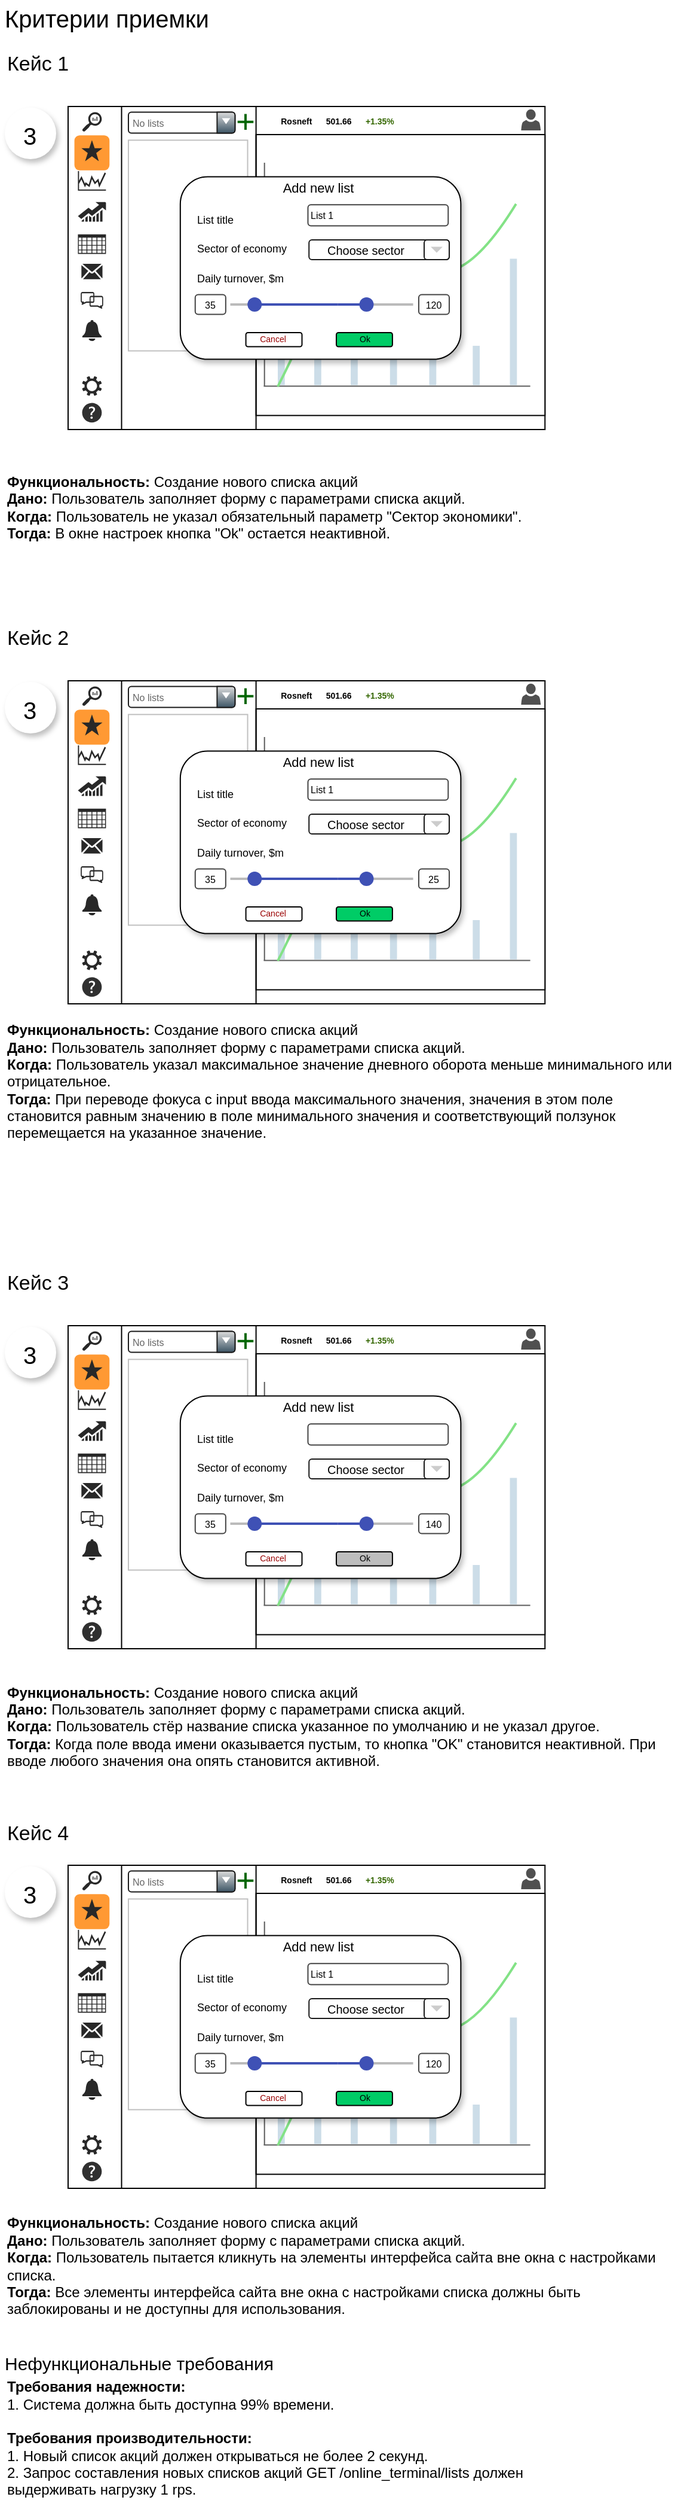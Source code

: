 <mxfile version="26.0.5">
  <diagram name="Страница — 1" id="O2gPzzVauHwRXWJ9uK9k">
    <mxGraphModel dx="1306" dy="812" grid="1" gridSize="10" guides="1" tooltips="1" connect="1" arrows="1" fold="1" page="1" pageScale="1" pageWidth="827" pageHeight="1169" math="0" shadow="0">
      <root>
        <mxCell id="0" />
        <mxCell id="1" parent="0" />
        <mxCell id="WTKttkK2Bv-VNncWlwCD-1" value="&lt;b&gt;Функциональность:&lt;/b&gt; Создание нового списка акций&lt;br&gt;&lt;b&gt;Дано:&lt;/b&gt;&amp;nbsp;Пользователь заполняет форму с параметрами списка акций.&lt;br&gt;&lt;b&gt;Когда:&lt;/b&gt;&amp;nbsp;Пользователь не указал обязательный параметр &quot;Сектор экономики&quot;.&lt;br&gt;&lt;b&gt;Тогда:&lt;/b&gt; В окне настроек кнопка &quot;Ok&quot; остается неактивной." style="text;html=1;align=left;verticalAlign=middle;whiteSpace=wrap;rounded=0;" parent="1" vertex="1">
          <mxGeometry x="160" y="400" width="570" height="90" as="geometry" />
        </mxCell>
        <mxCell id="WTKttkK2Bv-VNncWlwCD-2" value="&lt;font&gt;Кейс 1&lt;/font&gt;" style="text;html=1;align=left;verticalAlign=middle;whiteSpace=wrap;rounded=0;fontSize=17;" parent="1" vertex="1">
          <mxGeometry x="160" y="60" width="70" height="30" as="geometry" />
        </mxCell>
        <mxCell id="kz_l7g8Bo4co54-ihP0E-91" value="" style="group" parent="1" vertex="1" connectable="0">
          <mxGeometry x="160" y="111" width="43" height="43" as="geometry" />
        </mxCell>
        <mxCell id="kz_l7g8Bo4co54-ihP0E-92" value="" style="shape=ellipse;dashed=0;strokeColor=none;shadow=1;fontSize=13;align=center;verticalAlign=top;labelPosition=center;verticalLabelPosition=bottom;html=1;aspect=fixed;container=0;" parent="kz_l7g8Bo4co54-ihP0E-91" vertex="1">
          <mxGeometry width="43" height="43" as="geometry" />
        </mxCell>
        <mxCell id="kz_l7g8Bo4co54-ihP0E-93" value="&lt;font style=&quot;font-size: 20px;&quot;&gt;3&lt;/font&gt;" style="text;html=1;align=center;verticalAlign=middle;whiteSpace=wrap;rounded=0;container=0;" parent="kz_l7g8Bo4co54-ihP0E-91" vertex="1">
          <mxGeometry x="5.5" y="7.5" width="30" height="30" as="geometry" />
        </mxCell>
        <mxCell id="kz_l7g8Bo4co54-ihP0E-49" value="" style="rounded=0;whiteSpace=wrap;html=1;" parent="1" vertex="1">
          <mxGeometry x="213" y="110" width="399.13" height="270" as="geometry" />
        </mxCell>
        <mxCell id="kz_l7g8Bo4co54-ihP0E-50" value="" style="endArrow=none;html=1;rounded=0;entryX=0.118;entryY=1;entryDx=0;entryDy=0;entryPerimeter=0;exitX=0.118;exitY=0;exitDx=0;exitDy=0;exitPerimeter=0;" parent="1" edge="1">
          <mxGeometry width="50" height="50" relative="1" as="geometry">
            <mxPoint x="257.75" y="110" as="sourcePoint" />
            <mxPoint x="257.75" y="380" as="targetPoint" />
          </mxGeometry>
        </mxCell>
        <mxCell id="kz_l7g8Bo4co54-ihP0E-51" value="" style="sketch=0;pointerEvents=1;shadow=0;dashed=0;html=1;strokeColor=none;fillColor=#505050;labelPosition=center;verticalLabelPosition=bottom;verticalAlign=top;outlineConnect=0;align=center;shape=mxgraph.office.users.user;" parent="1" vertex="1">
          <mxGeometry x="592.173" y="112.348" width="16.435" height="17.609" as="geometry" />
        </mxCell>
        <mxCell id="kz_l7g8Bo4co54-ihP0E-52" value="" style="sketch=0;pointerEvents=1;shadow=0;dashed=0;html=1;strokeColor=none;fillColor=#303030;labelPosition=center;verticalLabelPosition=bottom;verticalAlign=top;outlineConnect=0;align=center;shape=mxgraph.office.concepts.help;" parent="1" vertex="1">
          <mxGeometry x="224.739" y="357.696" width="16.435" height="16.435" as="geometry" />
        </mxCell>
        <mxCell id="kz_l7g8Bo4co54-ihP0E-53" value="&lt;div&gt;&lt;br&gt;&lt;/div&gt;&lt;div&gt;&lt;br&gt;&lt;/div&gt;&lt;div&gt;&lt;br&gt;&lt;/div&gt;&lt;div&gt;&lt;br&gt;&lt;/div&gt;&lt;div&gt;&lt;br&gt;&lt;/div&gt;" style="sketch=0;pointerEvents=1;shadow=0;dashed=0;html=1;strokeColor=none;fillColor=#282828;labelPosition=center;verticalLabelPosition=bottom;verticalAlign=top;outlineConnect=0;align=center;shape=mxgraph.office.concepts.settings;" parent="1" vertex="1">
          <mxGeometry x="224.739" y="335.391" width="16.435" height="16.435" as="geometry" />
        </mxCell>
        <mxCell id="kz_l7g8Bo4co54-ihP0E-54" value="" style="verticalLabelPosition=bottom;sketch=0;html=1;fillColor=#282828;strokeColor=none;verticalAlign=top;pointerEvents=1;align=center;shape=mxgraph.cisco_safe.iot_things_icons.icon34;" parent="1" vertex="1">
          <mxGeometry x="224.152" y="241.478" width="17.609" height="12.913" as="geometry" />
        </mxCell>
        <mxCell id="kz_l7g8Bo4co54-ihP0E-55" value="" style="verticalLabelPosition=bottom;sketch=0;html=1;fillColor=#282828;strokeColor=none;verticalAlign=top;pointerEvents=1;align=center;shape=mxgraph.cisco_safe.iot_things_icons.icon13;" parent="1" vertex="1">
          <mxGeometry x="223.565" y="264.957" width="18.783" height="14.087" as="geometry" />
        </mxCell>
        <mxCell id="kz_l7g8Bo4co54-ihP0E-56" value="" style="verticalLabelPosition=bottom;sketch=0;html=1;fillColor=#282828;strokeColor=none;verticalAlign=top;pointerEvents=1;align=center;shape=mxgraph.cisco_safe.business_icons.icon25;" parent="1" vertex="1">
          <mxGeometry x="221.217" y="216.826" width="23.478" height="16.435" as="geometry" />
        </mxCell>
        <mxCell id="kz_l7g8Bo4co54-ihP0E-57" value="" style="rounded=1;whiteSpace=wrap;html=1;fillColor=#FF9933;strokeColor=none;" parent="1" vertex="1">
          <mxGeometry x="218.283" y="134.065" width="29.348" height="29.348" as="geometry" />
        </mxCell>
        <mxCell id="kz_l7g8Bo4co54-ihP0E-58" value="" style="sketch=0;pointerEvents=1;shadow=0;dashed=0;html=1;strokeColor=none;labelPosition=center;verticalLabelPosition=bottom;verticalAlign=top;align=center;fillColor=#282828;shape=mxgraph.mscae.oms.alerts" parent="1" vertex="1">
          <mxGeometry x="224.739" y="288.435" width="16.435" height="17.609" as="geometry" />
        </mxCell>
        <mxCell id="kz_l7g8Bo4co54-ihP0E-59" value="" style="rounded=0;whiteSpace=wrap;html=1;" parent="1" vertex="1">
          <mxGeometry x="370.304" y="133.478" width="241.826" height="234.783" as="geometry" />
        </mxCell>
        <mxCell id="kz_l7g8Bo4co54-ihP0E-60" value="" style="sketch=0;pointerEvents=1;shadow=0;dashed=0;html=1;strokeColor=none;labelPosition=center;verticalLabelPosition=bottom;verticalAlign=top;align=center;fillColor=#282828;shape=mxgraph.mscae.oms.log_search" parent="1" vertex="1">
          <mxGeometry x="224.739" y="114.696" width="16.435" height="16.435" as="geometry" />
        </mxCell>
        <mxCell id="kz_l7g8Bo4co54-ihP0E-61" value="" style="endArrow=none;html=1;rounded=0;entryX=0.118;entryY=1;entryDx=0;entryDy=0;entryPerimeter=0;exitX=0.118;exitY=0;exitDx=0;exitDy=0;exitPerimeter=0;" parent="1" edge="1">
          <mxGeometry width="50" height="50" relative="1" as="geometry">
            <mxPoint x="370.304" y="110" as="sourcePoint" />
            <mxPoint x="370.304" y="380" as="targetPoint" />
          </mxGeometry>
        </mxCell>
        <mxCell id="kz_l7g8Bo4co54-ihP0E-62" value="" style="endArrow=none;html=1;rounded=0;strokeColor=#5C5C5C;" parent="1" edge="1">
          <mxGeometry width="50" height="50" relative="1" as="geometry">
            <mxPoint x="377.348" y="156.957" as="sourcePoint" />
            <mxPoint x="377.348" y="343.902" as="targetPoint" />
          </mxGeometry>
        </mxCell>
        <mxCell id="kz_l7g8Bo4co54-ihP0E-63" value="" style="verticalLabelPosition=bottom;sketch=0;html=1;fillColor=#282828;strokeColor=none;verticalAlign=top;pointerEvents=1;align=center;shape=mxgraph.cisco_safe.business_icons.icon24;" parent="1" vertex="1">
          <mxGeometry x="221.217" y="164" width="23.478" height="16.435" as="geometry" />
        </mxCell>
        <mxCell id="kz_l7g8Bo4co54-ihP0E-64" value="" style="childLayout=tableLayout;recursiveResize=0;shadow=0;fillColor=none;strokeColor=#C0C0C0;fontSize=9;" parent="1" vertex="1">
          <mxGeometry x="263.478" y="138.174" width="99.782" height="176.087" as="geometry" />
        </mxCell>
        <mxCell id="kz_l7g8Bo4co54-ihP0E-65" style="shape=tableRow;horizontal=0;startSize=0;swimlaneHead=0;swimlaneBody=0;top=0;left=0;bottom=0;right=0;dropTarget=0;collapsible=0;recursiveResize=0;expand=0;fontStyle=0;fillColor=none;fontSize=9;" parent="kz_l7g8Bo4co54-ihP0E-64" vertex="1">
          <mxGeometry width="99.782" height="29" as="geometry" />
        </mxCell>
        <mxCell id="kz_l7g8Bo4co54-ihP0E-66" value="" style="connectable=0;recursiveResize=0;strokeColor=none;fillColor=none;align=center;whiteSpace=wrap;html=1;fontSize=9;" parent="kz_l7g8Bo4co54-ihP0E-65" vertex="1">
          <mxGeometry width="100" height="29" as="geometry">
            <mxRectangle width="100" height="29" as="alternateBounds" />
          </mxGeometry>
        </mxCell>
        <mxCell id="kz_l7g8Bo4co54-ihP0E-67" style="shape=tableRow;horizontal=0;startSize=0;swimlaneHead=0;swimlaneBody=0;top=0;left=0;bottom=0;right=0;dropTarget=0;collapsible=0;recursiveResize=0;expand=0;fontStyle=0;fillColor=none;fontSize=9;" parent="kz_l7g8Bo4co54-ihP0E-64" vertex="1">
          <mxGeometry y="29" width="99.782" height="30" as="geometry" />
        </mxCell>
        <mxCell id="kz_l7g8Bo4co54-ihP0E-68" value="" style="connectable=0;recursiveResize=0;strokeColor=none;fillColor=none;align=center;whiteSpace=wrap;html=1;fontSize=9;" parent="kz_l7g8Bo4co54-ihP0E-67" vertex="1">
          <mxGeometry width="100" height="30" as="geometry">
            <mxRectangle width="100" height="30" as="alternateBounds" />
          </mxGeometry>
        </mxCell>
        <mxCell id="kz_l7g8Bo4co54-ihP0E-69" value="" style="shape=tableRow;horizontal=0;startSize=0;swimlaneHead=0;swimlaneBody=0;top=0;left=0;bottom=0;right=0;dropTarget=0;collapsible=0;recursiveResize=0;expand=0;fontStyle=0;fillColor=none;fontSize=9;" parent="kz_l7g8Bo4co54-ihP0E-64" vertex="1">
          <mxGeometry y="59" width="99.782" height="29" as="geometry" />
        </mxCell>
        <mxCell id="kz_l7g8Bo4co54-ihP0E-70" value="" style="connectable=0;recursiveResize=0;strokeColor=none;fillColor=none;align=center;whiteSpace=wrap;html=1;fontSize=9;" parent="kz_l7g8Bo4co54-ihP0E-69" vertex="1">
          <mxGeometry width="100" height="29" as="geometry">
            <mxRectangle width="100" height="29" as="alternateBounds" />
          </mxGeometry>
        </mxCell>
        <mxCell id="kz_l7g8Bo4co54-ihP0E-71" style="shape=tableRow;horizontal=0;startSize=0;swimlaneHead=0;swimlaneBody=0;top=0;left=0;bottom=0;right=0;dropTarget=0;collapsible=0;recursiveResize=0;expand=0;fontStyle=0;fillColor=none;fontSize=9;" parent="kz_l7g8Bo4co54-ihP0E-64" vertex="1">
          <mxGeometry y="88" width="99.782" height="29" as="geometry" />
        </mxCell>
        <mxCell id="kz_l7g8Bo4co54-ihP0E-72" value="" style="connectable=0;recursiveResize=0;strokeColor=none;fillColor=none;align=center;whiteSpace=wrap;html=1;fontSize=9;" parent="kz_l7g8Bo4co54-ihP0E-71" vertex="1">
          <mxGeometry width="100" height="29" as="geometry">
            <mxRectangle width="100" height="29" as="alternateBounds" />
          </mxGeometry>
        </mxCell>
        <mxCell id="kz_l7g8Bo4co54-ihP0E-73" style="shape=tableRow;horizontal=0;startSize=0;swimlaneHead=0;swimlaneBody=0;top=0;left=0;bottom=0;right=0;dropTarget=0;collapsible=0;recursiveResize=0;expand=0;fontStyle=0;fillColor=none;fontSize=9;" parent="kz_l7g8Bo4co54-ihP0E-64" vertex="1">
          <mxGeometry y="117" width="99.782" height="30" as="geometry" />
        </mxCell>
        <mxCell id="kz_l7g8Bo4co54-ihP0E-74" value="" style="connectable=0;recursiveResize=0;strokeColor=none;fillColor=none;align=center;whiteSpace=wrap;html=1;fontSize=9;" parent="kz_l7g8Bo4co54-ihP0E-73" vertex="1">
          <mxGeometry width="100" height="30" as="geometry">
            <mxRectangle width="100" height="30" as="alternateBounds" />
          </mxGeometry>
        </mxCell>
        <mxCell id="kz_l7g8Bo4co54-ihP0E-75" style="shape=tableRow;horizontal=0;startSize=0;swimlaneHead=0;swimlaneBody=0;top=0;left=0;bottom=0;right=0;dropTarget=0;collapsible=0;recursiveResize=0;expand=0;fontStyle=0;fillColor=none;fontSize=9;" parent="kz_l7g8Bo4co54-ihP0E-64" vertex="1">
          <mxGeometry y="147" width="99.782" height="29" as="geometry" />
        </mxCell>
        <mxCell id="kz_l7g8Bo4co54-ihP0E-76" value="" style="connectable=0;recursiveResize=0;strokeColor=none;fillColor=none;align=center;whiteSpace=wrap;html=1;fontSize=9;" parent="kz_l7g8Bo4co54-ihP0E-75" vertex="1">
          <mxGeometry width="100" height="29" as="geometry">
            <mxRectangle width="100" height="29" as="alternateBounds" />
          </mxGeometry>
        </mxCell>
        <mxCell id="kz_l7g8Bo4co54-ihP0E-77" value="" style="verticalLabelPosition=bottom;sketch=0;html=1;fillColor=#282828;strokeColor=none;verticalAlign=top;pointerEvents=1;align=center;shape=mxgraph.cisco_safe.business_icons.icon10;" parent="1" vertex="1">
          <mxGeometry x="221.217" y="189.826" width="23.478" height="16.435" as="geometry" />
        </mxCell>
        <mxCell id="kz_l7g8Bo4co54-ihP0E-78" value="" style="html=1;dashed=0;aspect=fixed;verticalLabelPosition=bottom;verticalAlign=top;align=center;shape=mxgraph.gmdl.star;strokeColor=none;fillColor=#282828;shadow=0;sketch=0;" parent="1" vertex="1">
          <mxGeometry x="224.152" y="138.174" width="17.609" height="17.609" as="geometry" />
        </mxCell>
        <mxCell id="kz_l7g8Bo4co54-ihP0E-79" value="" style="dashed=0;html=1;shape=mxgraph.gmdl.x;strokeColor=#006600;strokeWidth=2;shadow=0;sketch=0;html=1;labelPosition=center;verticalLabelPosition=bottom;align=center;verticalAlign=top;rotation=45;" parent="1" vertex="1">
          <mxGeometry x="356.799" y="118.212" width="9.391" height="9.391" as="geometry" />
        </mxCell>
        <mxCell id="kz_l7g8Bo4co54-ihP0E-80" value="" style="endArrow=none;html=1;rounded=0;strokeColor=#5C5C5C;" parent="1" edge="1">
          <mxGeometry width="50" height="50" relative="1" as="geometry">
            <mxPoint x="376.761" y="343.773" as="sourcePoint" />
            <mxPoint x="599.804" y="343.773" as="targetPoint" />
          </mxGeometry>
        </mxCell>
        <mxCell id="kz_l7g8Bo4co54-ihP0E-81" value="" style="rounded=0;whiteSpace=wrap;html=1;fillColor=#CCDDE8;strokeColor=none;" parent="1" vertex="1">
          <mxGeometry x="388.5" y="251.327" width="5.87" height="91.565" as="geometry" />
        </mxCell>
        <mxCell id="kz_l7g8Bo4co54-ihP0E-82" value="" style="rounded=0;whiteSpace=wrap;html=1;fillColor=#CCDDE8;strokeColor=none;" parent="1" vertex="1">
          <mxGeometry x="419.022" y="286.545" width="5.87" height="56.348" as="geometry" />
        </mxCell>
        <mxCell id="kz_l7g8Bo4co54-ihP0E-83" value="" style="rounded=0;whiteSpace=wrap;html=1;fillColor=#CCDDE8;strokeColor=none;" parent="1" vertex="1">
          <mxGeometry x="449.543" y="227.849" width="5.87" height="115.043" as="geometry" />
        </mxCell>
        <mxCell id="kz_l7g8Bo4co54-ihP0E-84" value="" style="rounded=0;whiteSpace=wrap;html=1;fillColor=#CCDDE8;strokeColor=none;" parent="1" vertex="1">
          <mxGeometry x="482.413" y="251.327" width="5.87" height="91.565" as="geometry" />
        </mxCell>
        <mxCell id="kz_l7g8Bo4co54-ihP0E-85" value="" style="rounded=0;whiteSpace=wrap;html=1;fillColor=#CCDDE8;strokeColor=none;" parent="1" vertex="1">
          <mxGeometry x="515.282" y="286.545" width="5.87" height="56.348" as="geometry" />
        </mxCell>
        <mxCell id="kz_l7g8Bo4co54-ihP0E-86" value="" style="rounded=0;whiteSpace=wrap;html=1;fillColor=#CCDDE8;strokeColor=none;" parent="1" vertex="1">
          <mxGeometry x="551.674" y="310.023" width="5.87" height="32.87" as="geometry" />
        </mxCell>
        <mxCell id="kz_l7g8Bo4co54-ihP0E-87" value="" style="rounded=0;whiteSpace=wrap;html=1;fillColor=#CCDDE8;strokeColor=none;" parent="1" vertex="1">
          <mxGeometry x="582.782" y="237.24" width="5.87" height="105.652" as="geometry" />
        </mxCell>
        <mxCell id="kz_l7g8Bo4co54-ihP0E-88" value="" style="endArrow=none;html=1;rounded=0;curved=1;exitX=0.048;exitY=0.95;exitDx=0;exitDy=0;exitPerimeter=0;entryX=0.857;entryY=0.3;entryDx=0;entryDy=0;entryPerimeter=0;strokeWidth=2;strokeColor=#83e286;" parent="1" edge="1">
          <mxGeometry width="50" height="50" relative="1" as="geometry">
            <mxPoint x="388.5" y="344.067" as="sourcePoint" />
            <mxPoint x="587.936" y="191.458" as="targetPoint" />
            <Array as="points">
              <mxPoint x="423.717" y="274.806" />
              <mxPoint x="458.935" y="157.414" />
              <mxPoint x="529.369" y="286.545" />
            </Array>
          </mxGeometry>
        </mxCell>
        <mxCell id="kz_l7g8Bo4co54-ihP0E-89" value="&lt;font style=&quot;font-size: 7px;&quot;&gt;&lt;b&gt;Rosneft&amp;nbsp; &amp;nbsp; &amp;nbsp; 501.66&amp;nbsp; &amp;nbsp; &amp;nbsp; &lt;font color=&quot;#336600&quot;&gt;+1.35%&lt;/font&gt;&lt;/b&gt;&lt;/font&gt;" style="text;html=1;align=center;verticalAlign=middle;whiteSpace=wrap;rounded=0;" parent="1" vertex="1">
          <mxGeometry x="377.935" y="112.348" width="120.913" height="16.435" as="geometry" />
        </mxCell>
        <mxCell id="kz_l7g8Bo4co54-ihP0E-90" value="&lt;p style=&quot;line-height: 110%;&quot;&gt;No lists&lt;/p&gt;" style="strokeWidth=1;html=1;shadow=0;dashed=0;shape=mxgraph.ios.iComboBox;spacingTop=2;spacingLeft=2;align=left;strokeColor=#1A1A1A;fontColor=#666666;buttonText=;fontSize=8;fillColor=#dddddd;fillColor2=#3D5565;sketch=0;whiteSpace=wrap;" parent="1" vertex="1">
          <mxGeometry x="263.478" y="114.696" width="89.217" height="17.609" as="geometry" />
        </mxCell>
        <mxCell id="kz_l7g8Bo4co54-ihP0E-94" value="" style="group" parent="1" vertex="1" connectable="0">
          <mxGeometry x="306.913" y="168.696" width="234.782" height="152.609" as="geometry" />
        </mxCell>
        <mxCell id="kz_l7g8Bo4co54-ihP0E-95" value="" style="rounded=1;whiteSpace=wrap;html=1;fillColor=default;shadow=1;glass=0;" parent="kz_l7g8Bo4co54-ihP0E-94" vertex="1">
          <mxGeometry width="234.782" height="152.609" as="geometry" />
        </mxCell>
        <mxCell id="kz_l7g8Bo4co54-ihP0E-96" value="Add new list" style="text;html=1;align=center;verticalAlign=middle;whiteSpace=wrap;rounded=0;fontSize=11;" parent="kz_l7g8Bo4co54-ihP0E-94" vertex="1">
          <mxGeometry x="76.598" width="76.891" height="17.609" as="geometry" />
        </mxCell>
        <mxCell id="kz_l7g8Bo4co54-ihP0E-97" value="" style="rounded=1;whiteSpace=wrap;html=1;" parent="kz_l7g8Bo4co54-ihP0E-94" vertex="1">
          <mxGeometry x="54.88" y="130.304" width="46.956" height="11.739" as="geometry" />
        </mxCell>
        <mxCell id="kz_l7g8Bo4co54-ihP0E-98" value="" style="rounded=1;whiteSpace=wrap;html=1;fillColor=#00CC66;" parent="kz_l7g8Bo4co54-ihP0E-94" vertex="1">
          <mxGeometry x="130.598" y="130.304" width="46.956" height="11.739" as="geometry" />
        </mxCell>
        <mxCell id="kz_l7g8Bo4co54-ihP0E-99" value="&lt;font style=&quot;font-size: 7px;&quot;&gt;Cancel&lt;/font&gt;" style="text;html=1;align=center;verticalAlign=middle;whiteSpace=wrap;rounded=0;fillColor=none;fontColor=#990000;" parent="kz_l7g8Bo4co54-ihP0E-94" vertex="1">
          <mxGeometry x="65.739" y="127.957" width="22.891" height="11.739" as="geometry" />
        </mxCell>
        <mxCell id="kz_l7g8Bo4co54-ihP0E-100" value="&lt;div style=&quot;font-size: 11px;&quot;&gt;&lt;font style=&quot;font-size: 7px;&quot; color=&quot;#000000&quot;&gt;Ok&lt;/font&gt;&lt;/div&gt;" style="text;html=1;align=center;verticalAlign=middle;whiteSpace=wrap;rounded=0;fillColor=none;fontColor=#990000;" parent="kz_l7g8Bo4co54-ihP0E-94" vertex="1">
          <mxGeometry x="142.63" y="130.891" width="22.891" height="5.87" as="geometry" />
        </mxCell>
        <mxCell id="kz_l7g8Bo4co54-ihP0E-101" value="" style="childLayout=tableLayout;recursiveResize=0;shadow=0;fillColor=none;strokeColor=none;fontSize=9;align=left;" parent="kz_l7g8Bo4co54-ihP0E-94" vertex="1">
          <mxGeometry x="11.739" y="23.478" width="93.913" height="98.609" as="geometry" />
        </mxCell>
        <mxCell id="kz_l7g8Bo4co54-ihP0E-102" style="shape=tableRow;horizontal=0;startSize=0;swimlaneHead=0;swimlaneBody=0;top=0;left=0;bottom=0;right=0;dropTarget=0;collapsible=0;recursiveResize=0;expand=0;fontStyle=0;fillColor=none;fontSize=9;" parent="kz_l7g8Bo4co54-ihP0E-101" vertex="1">
          <mxGeometry width="93.913" height="25" as="geometry" />
        </mxCell>
        <mxCell id="kz_l7g8Bo4co54-ihP0E-103" value="List title" style="connectable=0;recursiveResize=0;strokeColor=none;fillColor=none;align=left;whiteSpace=wrap;html=1;fontSize=9;" parent="kz_l7g8Bo4co54-ihP0E-102" vertex="1">
          <mxGeometry width="94" height="25" as="geometry">
            <mxRectangle width="94" height="25" as="alternateBounds" />
          </mxGeometry>
        </mxCell>
        <mxCell id="kz_l7g8Bo4co54-ihP0E-104" style="shape=tableRow;horizontal=0;startSize=0;swimlaneHead=0;swimlaneBody=0;top=0;left=0;bottom=0;right=0;dropTarget=0;collapsible=0;recursiveResize=0;expand=0;fontStyle=0;fillColor=none;fontSize=9;" parent="kz_l7g8Bo4co54-ihP0E-101" vertex="1">
          <mxGeometry y="25" width="93.913" height="24" as="geometry" />
        </mxCell>
        <mxCell id="kz_l7g8Bo4co54-ihP0E-105" value="Sector of economy" style="connectable=0;recursiveResize=0;strokeColor=none;fillColor=none;align=left;whiteSpace=wrap;html=1;fontSize=9;" parent="kz_l7g8Bo4co54-ihP0E-104" vertex="1">
          <mxGeometry width="94" height="24" as="geometry">
            <mxRectangle width="94" height="24" as="alternateBounds" />
          </mxGeometry>
        </mxCell>
        <mxCell id="kz_l7g8Bo4co54-ihP0E-106" value="" style="shape=tableRow;horizontal=0;startSize=0;swimlaneHead=0;swimlaneBody=0;top=0;left=0;bottom=0;right=0;dropTarget=0;collapsible=0;recursiveResize=0;expand=0;fontStyle=0;fillColor=none;fontSize=9;" parent="kz_l7g8Bo4co54-ihP0E-101" vertex="1">
          <mxGeometry y="49" width="93.913" height="25" as="geometry" />
        </mxCell>
        <mxCell id="kz_l7g8Bo4co54-ihP0E-107" value="Daily turnover,&amp;nbsp;&lt;span style=&quot;background-color: initial;&quot;&gt;$m&lt;/span&gt;" style="connectable=0;recursiveResize=0;strokeColor=none;fillColor=none;align=left;whiteSpace=wrap;html=1;fontSize=9;" parent="kz_l7g8Bo4co54-ihP0E-106" vertex="1">
          <mxGeometry width="94" height="25" as="geometry">
            <mxRectangle width="94" height="25" as="alternateBounds" />
          </mxGeometry>
        </mxCell>
        <mxCell id="kz_l7g8Bo4co54-ihP0E-108" style="shape=tableRow;horizontal=0;startSize=0;swimlaneHead=0;swimlaneBody=0;top=0;left=0;bottom=0;right=0;dropTarget=0;collapsible=0;recursiveResize=0;expand=0;fontStyle=0;fillColor=none;fontSize=9;" parent="kz_l7g8Bo4co54-ihP0E-101" vertex="1">
          <mxGeometry y="74" width="93.913" height="25" as="geometry" />
        </mxCell>
        <mxCell id="kz_l7g8Bo4co54-ihP0E-109" value="" style="connectable=0;recursiveResize=0;strokeColor=none;fillColor=none;align=left;whiteSpace=wrap;html=1;fontSize=9;" parent="kz_l7g8Bo4co54-ihP0E-108" vertex="1">
          <mxGeometry width="94" height="25" as="geometry">
            <mxRectangle width="94" height="25" as="alternateBounds" />
          </mxGeometry>
        </mxCell>
        <mxCell id="kz_l7g8Bo4co54-ihP0E-110" value="List 1" style="strokeWidth=1;html=1;shadow=0;dashed=0;shape=mxgraph.ios.iTextInput;strokeColor=#444444;buttonText=;fontSize=8;whiteSpace=wrap;align=left;" parent="kz_l7g8Bo4co54-ihP0E-94" vertex="1">
          <mxGeometry x="106.826" y="23.478" width="117.391" height="17.609" as="geometry" />
        </mxCell>
        <mxCell id="kz_l7g8Bo4co54-ihP0E-111" value="" style="dashed=0;align=right;fontSize=12;shape=rect;fillColor=#ffffff;strokeColor=#1A1A1A;labelPosition=left;verticalLabelPosition=middle;verticalAlign=middle;rounded=1;strokeWidth=1;" parent="kz_l7g8Bo4co54-ihP0E-94" vertex="1">
          <mxGeometry x="107.706" y="52.826" width="117.391" height="16.435" as="geometry" />
        </mxCell>
        <mxCell id="kz_l7g8Bo4co54-ihP0E-112" value="&lt;p style=&quot;line-height: 90%;&quot;&gt;&lt;span style=&quot;font-size: 10px;&quot;&gt;Choose sector&lt;/span&gt;&lt;/p&gt;" style="text;fontColor=#000000;verticalAlign=middle;spacingLeft=13;fontSize=14;html=1;whiteSpace=wrap;align=left;" parent="kz_l7g8Bo4co54-ihP0E-111" vertex="1">
          <mxGeometry width="117.391" height="16.435" as="geometry" />
        </mxCell>
        <mxCell id="kz_l7g8Bo4co54-ihP0E-113" value="" style="shape=rect;fillColor=none;strokeColor=#1A1A1A;resizeHeight=1;rounded=1;" parent="kz_l7g8Bo4co54-ihP0E-111" vertex="1">
          <mxGeometry x="1" width="21" height="16.435" relative="1" as="geometry">
            <mxPoint x="-21" as="offset" />
          </mxGeometry>
        </mxCell>
        <mxCell id="kz_l7g8Bo4co54-ihP0E-114" value="" style="dashed=0;html=1;shape=mxgraph.gmdl.triangle;fillColor=#cccccc;strokeColor=none;" parent="kz_l7g8Bo4co54-ihP0E-113" vertex="1">
          <mxGeometry x="0.5" y="0.5" width="10" height="5" relative="1" as="geometry">
            <mxPoint x="-5" y="-2.5" as="offset" />
          </mxGeometry>
        </mxCell>
        <mxCell id="kz_l7g8Bo4co54-ihP0E-115" value="" style="dashed=0;verticalLabelPosition=bottom;verticalAlign=top;align=center;shape=mxgraph.gmdl.slider2;barPos=56.68;strokeColor=#3F51B5;opacity=100;strokeWidth=2;fillColor=#3F51B5;handleSize=10;shadow=0;html=1;" parent="kz_l7g8Bo4co54-ihP0E-94" vertex="1">
          <mxGeometry x="104.772" y="103.891" width="90.098" height="5.87" as="geometry" />
        </mxCell>
        <mxCell id="kz_l7g8Bo4co54-ihP0E-116" value="120" style="strokeWidth=1;html=1;shadow=0;dashed=0;shape=mxgraph.ios.iTextInput;strokeColor=#444444;buttonText=;fontSize=8;whiteSpace=wrap;align=center;" parent="kz_l7g8Bo4co54-ihP0E-94" vertex="1">
          <mxGeometry x="199.565" y="98.609" width="25.533" height="16.435" as="geometry" />
        </mxCell>
        <mxCell id="kz_l7g8Bo4co54-ihP0E-117" value="" style="dashed=0;verticalLabelPosition=bottom;verticalAlign=top;align=center;shape=mxgraph.gmdl.slider2;barPos=77.37;strokeColor=#3F51B5;opacity=100;strokeWidth=2;fillColor=#3F51B5;handleSize=10;shadow=0;html=1;flipH=1;" parent="kz_l7g8Bo4co54-ihP0E-94" vertex="1">
          <mxGeometry x="41.826" y="103.891" width="90.098" height="5.87" as="geometry" />
        </mxCell>
        <mxCell id="kz_l7g8Bo4co54-ihP0E-118" value="35" style="strokeWidth=1;html=1;shadow=0;dashed=0;shape=mxgraph.ios.iTextInput;strokeColor=#444444;buttonText=;fontSize=8;whiteSpace=wrap;align=center;" parent="kz_l7g8Bo4co54-ihP0E-94" vertex="1">
          <mxGeometry x="12.467" y="98.609" width="25.533" height="16.435" as="geometry" />
        </mxCell>
        <mxCell id="lsd-kB73JjZXQJBsxsHn-1" value="&lt;b&gt;Функциональность:&lt;/b&gt; Создание нового списка акций&lt;br&gt;&lt;b&gt;Дано:&lt;/b&gt;&amp;nbsp;Пользователь заполняет форму с параметрами списка акций.&lt;br&gt;&lt;b&gt;Когда:&lt;/b&gt;&amp;nbsp;Пользователь указал максимальное значение дневного оборота меньше минимального или отрицательное.&lt;br&gt;&lt;b&gt;Тогда:&lt;/b&gt; При переводе фокуса с input ввода максимального значения, значения в этом поле становится равным значению в поле минимального значения и соответствующий ползунок перемещается на указанное значение." style="text;html=1;align=left;verticalAlign=middle;whiteSpace=wrap;rounded=0;" parent="1" vertex="1">
          <mxGeometry x="160" y="880" width="570" height="90" as="geometry" />
        </mxCell>
        <mxCell id="lsd-kB73JjZXQJBsxsHn-2" value="&lt;font&gt;Кейс 2&lt;/font&gt;" style="text;html=1;align=left;verticalAlign=middle;whiteSpace=wrap;rounded=0;fontSize=17;" parent="1" vertex="1">
          <mxGeometry x="160" y="540" width="70" height="30" as="geometry" />
        </mxCell>
        <mxCell id="lsd-kB73JjZXQJBsxsHn-3" value="" style="group" parent="1" vertex="1" connectable="0">
          <mxGeometry x="160" y="591" width="43" height="43" as="geometry" />
        </mxCell>
        <mxCell id="lsd-kB73JjZXQJBsxsHn-4" value="" style="shape=ellipse;dashed=0;strokeColor=none;shadow=1;fontSize=13;align=center;verticalAlign=top;labelPosition=center;verticalLabelPosition=bottom;html=1;aspect=fixed;container=0;" parent="lsd-kB73JjZXQJBsxsHn-3" vertex="1">
          <mxGeometry width="43" height="43" as="geometry" />
        </mxCell>
        <mxCell id="lsd-kB73JjZXQJBsxsHn-5" value="&lt;font style=&quot;font-size: 20px;&quot;&gt;3&lt;/font&gt;" style="text;html=1;align=center;verticalAlign=middle;whiteSpace=wrap;rounded=0;container=0;" parent="lsd-kB73JjZXQJBsxsHn-3" vertex="1">
          <mxGeometry x="5.5" y="7.5" width="30" height="30" as="geometry" />
        </mxCell>
        <mxCell id="lsd-kB73JjZXQJBsxsHn-6" value="" style="rounded=0;whiteSpace=wrap;html=1;" parent="1" vertex="1">
          <mxGeometry x="213" y="590" width="399.13" height="270" as="geometry" />
        </mxCell>
        <mxCell id="lsd-kB73JjZXQJBsxsHn-7" value="" style="endArrow=none;html=1;rounded=0;entryX=0.118;entryY=1;entryDx=0;entryDy=0;entryPerimeter=0;exitX=0.118;exitY=0;exitDx=0;exitDy=0;exitPerimeter=0;" parent="1" edge="1">
          <mxGeometry width="50" height="50" relative="1" as="geometry">
            <mxPoint x="257.75" y="590" as="sourcePoint" />
            <mxPoint x="257.75" y="860" as="targetPoint" />
          </mxGeometry>
        </mxCell>
        <mxCell id="lsd-kB73JjZXQJBsxsHn-8" value="" style="sketch=0;pointerEvents=1;shadow=0;dashed=0;html=1;strokeColor=none;fillColor=#505050;labelPosition=center;verticalLabelPosition=bottom;verticalAlign=top;outlineConnect=0;align=center;shape=mxgraph.office.users.user;" parent="1" vertex="1">
          <mxGeometry x="592.173" y="592.348" width="16.435" height="17.609" as="geometry" />
        </mxCell>
        <mxCell id="lsd-kB73JjZXQJBsxsHn-9" value="" style="sketch=0;pointerEvents=1;shadow=0;dashed=0;html=1;strokeColor=none;fillColor=#303030;labelPosition=center;verticalLabelPosition=bottom;verticalAlign=top;outlineConnect=0;align=center;shape=mxgraph.office.concepts.help;" parent="1" vertex="1">
          <mxGeometry x="224.739" y="837.696" width="16.435" height="16.435" as="geometry" />
        </mxCell>
        <mxCell id="lsd-kB73JjZXQJBsxsHn-10" value="&lt;div&gt;&lt;br&gt;&lt;/div&gt;&lt;div&gt;&lt;br&gt;&lt;/div&gt;&lt;div&gt;&lt;br&gt;&lt;/div&gt;&lt;div&gt;&lt;br&gt;&lt;/div&gt;&lt;div&gt;&lt;br&gt;&lt;/div&gt;" style="sketch=0;pointerEvents=1;shadow=0;dashed=0;html=1;strokeColor=none;fillColor=#282828;labelPosition=center;verticalLabelPosition=bottom;verticalAlign=top;outlineConnect=0;align=center;shape=mxgraph.office.concepts.settings;" parent="1" vertex="1">
          <mxGeometry x="224.739" y="815.391" width="16.435" height="16.435" as="geometry" />
        </mxCell>
        <mxCell id="lsd-kB73JjZXQJBsxsHn-11" value="" style="verticalLabelPosition=bottom;sketch=0;html=1;fillColor=#282828;strokeColor=none;verticalAlign=top;pointerEvents=1;align=center;shape=mxgraph.cisco_safe.iot_things_icons.icon34;" parent="1" vertex="1">
          <mxGeometry x="224.152" y="721.478" width="17.609" height="12.913" as="geometry" />
        </mxCell>
        <mxCell id="lsd-kB73JjZXQJBsxsHn-12" value="" style="verticalLabelPosition=bottom;sketch=0;html=1;fillColor=#282828;strokeColor=none;verticalAlign=top;pointerEvents=1;align=center;shape=mxgraph.cisco_safe.iot_things_icons.icon13;" parent="1" vertex="1">
          <mxGeometry x="223.565" y="744.957" width="18.783" height="14.087" as="geometry" />
        </mxCell>
        <mxCell id="lsd-kB73JjZXQJBsxsHn-13" value="" style="verticalLabelPosition=bottom;sketch=0;html=1;fillColor=#282828;strokeColor=none;verticalAlign=top;pointerEvents=1;align=center;shape=mxgraph.cisco_safe.business_icons.icon25;" parent="1" vertex="1">
          <mxGeometry x="221.217" y="696.826" width="23.478" height="16.435" as="geometry" />
        </mxCell>
        <mxCell id="lsd-kB73JjZXQJBsxsHn-14" value="" style="rounded=1;whiteSpace=wrap;html=1;fillColor=#FF9933;strokeColor=none;" parent="1" vertex="1">
          <mxGeometry x="218.283" y="614.065" width="29.348" height="29.348" as="geometry" />
        </mxCell>
        <mxCell id="lsd-kB73JjZXQJBsxsHn-15" value="" style="sketch=0;pointerEvents=1;shadow=0;dashed=0;html=1;strokeColor=none;labelPosition=center;verticalLabelPosition=bottom;verticalAlign=top;align=center;fillColor=#282828;shape=mxgraph.mscae.oms.alerts" parent="1" vertex="1">
          <mxGeometry x="224.739" y="768.435" width="16.435" height="17.609" as="geometry" />
        </mxCell>
        <mxCell id="lsd-kB73JjZXQJBsxsHn-16" value="" style="rounded=0;whiteSpace=wrap;html=1;" parent="1" vertex="1">
          <mxGeometry x="370.304" y="613.478" width="241.826" height="234.783" as="geometry" />
        </mxCell>
        <mxCell id="lsd-kB73JjZXQJBsxsHn-17" value="" style="sketch=0;pointerEvents=1;shadow=0;dashed=0;html=1;strokeColor=none;labelPosition=center;verticalLabelPosition=bottom;verticalAlign=top;align=center;fillColor=#282828;shape=mxgraph.mscae.oms.log_search" parent="1" vertex="1">
          <mxGeometry x="224.739" y="594.696" width="16.435" height="16.435" as="geometry" />
        </mxCell>
        <mxCell id="lsd-kB73JjZXQJBsxsHn-18" value="" style="endArrow=none;html=1;rounded=0;entryX=0.118;entryY=1;entryDx=0;entryDy=0;entryPerimeter=0;exitX=0.118;exitY=0;exitDx=0;exitDy=0;exitPerimeter=0;" parent="1" edge="1">
          <mxGeometry width="50" height="50" relative="1" as="geometry">
            <mxPoint x="370.304" y="590" as="sourcePoint" />
            <mxPoint x="370.304" y="860" as="targetPoint" />
          </mxGeometry>
        </mxCell>
        <mxCell id="lsd-kB73JjZXQJBsxsHn-19" value="" style="endArrow=none;html=1;rounded=0;strokeColor=#5C5C5C;" parent="1" edge="1">
          <mxGeometry width="50" height="50" relative="1" as="geometry">
            <mxPoint x="377.348" y="636.957" as="sourcePoint" />
            <mxPoint x="377.348" y="823.902" as="targetPoint" />
          </mxGeometry>
        </mxCell>
        <mxCell id="lsd-kB73JjZXQJBsxsHn-20" value="" style="verticalLabelPosition=bottom;sketch=0;html=1;fillColor=#282828;strokeColor=none;verticalAlign=top;pointerEvents=1;align=center;shape=mxgraph.cisco_safe.business_icons.icon24;" parent="1" vertex="1">
          <mxGeometry x="221.217" y="644" width="23.478" height="16.435" as="geometry" />
        </mxCell>
        <mxCell id="lsd-kB73JjZXQJBsxsHn-21" value="" style="childLayout=tableLayout;recursiveResize=0;shadow=0;fillColor=none;strokeColor=#C0C0C0;fontSize=9;" parent="1" vertex="1">
          <mxGeometry x="263.478" y="618.174" width="99.782" height="176.087" as="geometry" />
        </mxCell>
        <mxCell id="lsd-kB73JjZXQJBsxsHn-22" style="shape=tableRow;horizontal=0;startSize=0;swimlaneHead=0;swimlaneBody=0;top=0;left=0;bottom=0;right=0;dropTarget=0;collapsible=0;recursiveResize=0;expand=0;fontStyle=0;fillColor=none;fontSize=9;" parent="lsd-kB73JjZXQJBsxsHn-21" vertex="1">
          <mxGeometry width="99.782" height="29" as="geometry" />
        </mxCell>
        <mxCell id="lsd-kB73JjZXQJBsxsHn-23" value="" style="connectable=0;recursiveResize=0;strokeColor=none;fillColor=none;align=center;whiteSpace=wrap;html=1;fontSize=9;" parent="lsd-kB73JjZXQJBsxsHn-22" vertex="1">
          <mxGeometry width="100" height="29" as="geometry">
            <mxRectangle width="100" height="29" as="alternateBounds" />
          </mxGeometry>
        </mxCell>
        <mxCell id="lsd-kB73JjZXQJBsxsHn-24" style="shape=tableRow;horizontal=0;startSize=0;swimlaneHead=0;swimlaneBody=0;top=0;left=0;bottom=0;right=0;dropTarget=0;collapsible=0;recursiveResize=0;expand=0;fontStyle=0;fillColor=none;fontSize=9;" parent="lsd-kB73JjZXQJBsxsHn-21" vertex="1">
          <mxGeometry y="29" width="99.782" height="30" as="geometry" />
        </mxCell>
        <mxCell id="lsd-kB73JjZXQJBsxsHn-25" value="" style="connectable=0;recursiveResize=0;strokeColor=none;fillColor=none;align=center;whiteSpace=wrap;html=1;fontSize=9;" parent="lsd-kB73JjZXQJBsxsHn-24" vertex="1">
          <mxGeometry width="100" height="30" as="geometry">
            <mxRectangle width="100" height="30" as="alternateBounds" />
          </mxGeometry>
        </mxCell>
        <mxCell id="lsd-kB73JjZXQJBsxsHn-26" value="" style="shape=tableRow;horizontal=0;startSize=0;swimlaneHead=0;swimlaneBody=0;top=0;left=0;bottom=0;right=0;dropTarget=0;collapsible=0;recursiveResize=0;expand=0;fontStyle=0;fillColor=none;fontSize=9;" parent="lsd-kB73JjZXQJBsxsHn-21" vertex="1">
          <mxGeometry y="59" width="99.782" height="29" as="geometry" />
        </mxCell>
        <mxCell id="lsd-kB73JjZXQJBsxsHn-27" value="" style="connectable=0;recursiveResize=0;strokeColor=none;fillColor=none;align=center;whiteSpace=wrap;html=1;fontSize=9;" parent="lsd-kB73JjZXQJBsxsHn-26" vertex="1">
          <mxGeometry width="100" height="29" as="geometry">
            <mxRectangle width="100" height="29" as="alternateBounds" />
          </mxGeometry>
        </mxCell>
        <mxCell id="lsd-kB73JjZXQJBsxsHn-28" style="shape=tableRow;horizontal=0;startSize=0;swimlaneHead=0;swimlaneBody=0;top=0;left=0;bottom=0;right=0;dropTarget=0;collapsible=0;recursiveResize=0;expand=0;fontStyle=0;fillColor=none;fontSize=9;" parent="lsd-kB73JjZXQJBsxsHn-21" vertex="1">
          <mxGeometry y="88" width="99.782" height="29" as="geometry" />
        </mxCell>
        <mxCell id="lsd-kB73JjZXQJBsxsHn-29" value="" style="connectable=0;recursiveResize=0;strokeColor=none;fillColor=none;align=center;whiteSpace=wrap;html=1;fontSize=9;" parent="lsd-kB73JjZXQJBsxsHn-28" vertex="1">
          <mxGeometry width="100" height="29" as="geometry">
            <mxRectangle width="100" height="29" as="alternateBounds" />
          </mxGeometry>
        </mxCell>
        <mxCell id="lsd-kB73JjZXQJBsxsHn-30" style="shape=tableRow;horizontal=0;startSize=0;swimlaneHead=0;swimlaneBody=0;top=0;left=0;bottom=0;right=0;dropTarget=0;collapsible=0;recursiveResize=0;expand=0;fontStyle=0;fillColor=none;fontSize=9;" parent="lsd-kB73JjZXQJBsxsHn-21" vertex="1">
          <mxGeometry y="117" width="99.782" height="30" as="geometry" />
        </mxCell>
        <mxCell id="lsd-kB73JjZXQJBsxsHn-31" value="" style="connectable=0;recursiveResize=0;strokeColor=none;fillColor=none;align=center;whiteSpace=wrap;html=1;fontSize=9;" parent="lsd-kB73JjZXQJBsxsHn-30" vertex="1">
          <mxGeometry width="100" height="30" as="geometry">
            <mxRectangle width="100" height="30" as="alternateBounds" />
          </mxGeometry>
        </mxCell>
        <mxCell id="lsd-kB73JjZXQJBsxsHn-32" style="shape=tableRow;horizontal=0;startSize=0;swimlaneHead=0;swimlaneBody=0;top=0;left=0;bottom=0;right=0;dropTarget=0;collapsible=0;recursiveResize=0;expand=0;fontStyle=0;fillColor=none;fontSize=9;" parent="lsd-kB73JjZXQJBsxsHn-21" vertex="1">
          <mxGeometry y="147" width="99.782" height="29" as="geometry" />
        </mxCell>
        <mxCell id="lsd-kB73JjZXQJBsxsHn-33" value="" style="connectable=0;recursiveResize=0;strokeColor=none;fillColor=none;align=center;whiteSpace=wrap;html=1;fontSize=9;" parent="lsd-kB73JjZXQJBsxsHn-32" vertex="1">
          <mxGeometry width="100" height="29" as="geometry">
            <mxRectangle width="100" height="29" as="alternateBounds" />
          </mxGeometry>
        </mxCell>
        <mxCell id="lsd-kB73JjZXQJBsxsHn-34" value="" style="verticalLabelPosition=bottom;sketch=0;html=1;fillColor=#282828;strokeColor=none;verticalAlign=top;pointerEvents=1;align=center;shape=mxgraph.cisco_safe.business_icons.icon10;" parent="1" vertex="1">
          <mxGeometry x="221.217" y="669.826" width="23.478" height="16.435" as="geometry" />
        </mxCell>
        <mxCell id="lsd-kB73JjZXQJBsxsHn-35" value="" style="html=1;dashed=0;aspect=fixed;verticalLabelPosition=bottom;verticalAlign=top;align=center;shape=mxgraph.gmdl.star;strokeColor=none;fillColor=#282828;shadow=0;sketch=0;" parent="1" vertex="1">
          <mxGeometry x="224.152" y="618.174" width="17.609" height="17.609" as="geometry" />
        </mxCell>
        <mxCell id="lsd-kB73JjZXQJBsxsHn-36" value="" style="dashed=0;html=1;shape=mxgraph.gmdl.x;strokeColor=#006600;strokeWidth=2;shadow=0;sketch=0;html=1;labelPosition=center;verticalLabelPosition=bottom;align=center;verticalAlign=top;rotation=45;" parent="1" vertex="1">
          <mxGeometry x="356.799" y="598.212" width="9.391" height="9.391" as="geometry" />
        </mxCell>
        <mxCell id="lsd-kB73JjZXQJBsxsHn-37" value="" style="endArrow=none;html=1;rounded=0;strokeColor=#5C5C5C;" parent="1" edge="1">
          <mxGeometry width="50" height="50" relative="1" as="geometry">
            <mxPoint x="376.761" y="823.773" as="sourcePoint" />
            <mxPoint x="599.804" y="823.773" as="targetPoint" />
          </mxGeometry>
        </mxCell>
        <mxCell id="lsd-kB73JjZXQJBsxsHn-38" value="" style="rounded=0;whiteSpace=wrap;html=1;fillColor=#CCDDE8;strokeColor=none;" parent="1" vertex="1">
          <mxGeometry x="388.5" y="731.327" width="5.87" height="91.565" as="geometry" />
        </mxCell>
        <mxCell id="lsd-kB73JjZXQJBsxsHn-39" value="" style="rounded=0;whiteSpace=wrap;html=1;fillColor=#CCDDE8;strokeColor=none;" parent="1" vertex="1">
          <mxGeometry x="419.022" y="766.545" width="5.87" height="56.348" as="geometry" />
        </mxCell>
        <mxCell id="lsd-kB73JjZXQJBsxsHn-40" value="" style="rounded=0;whiteSpace=wrap;html=1;fillColor=#CCDDE8;strokeColor=none;" parent="1" vertex="1">
          <mxGeometry x="449.543" y="707.849" width="5.87" height="115.043" as="geometry" />
        </mxCell>
        <mxCell id="lsd-kB73JjZXQJBsxsHn-41" value="" style="rounded=0;whiteSpace=wrap;html=1;fillColor=#CCDDE8;strokeColor=none;" parent="1" vertex="1">
          <mxGeometry x="482.413" y="731.327" width="5.87" height="91.565" as="geometry" />
        </mxCell>
        <mxCell id="lsd-kB73JjZXQJBsxsHn-42" value="" style="rounded=0;whiteSpace=wrap;html=1;fillColor=#CCDDE8;strokeColor=none;" parent="1" vertex="1">
          <mxGeometry x="515.282" y="766.545" width="5.87" height="56.348" as="geometry" />
        </mxCell>
        <mxCell id="lsd-kB73JjZXQJBsxsHn-43" value="" style="rounded=0;whiteSpace=wrap;html=1;fillColor=#CCDDE8;strokeColor=none;" parent="1" vertex="1">
          <mxGeometry x="551.674" y="790.023" width="5.87" height="32.87" as="geometry" />
        </mxCell>
        <mxCell id="lsd-kB73JjZXQJBsxsHn-44" value="" style="rounded=0;whiteSpace=wrap;html=1;fillColor=#CCDDE8;strokeColor=none;" parent="1" vertex="1">
          <mxGeometry x="582.782" y="717.24" width="5.87" height="105.652" as="geometry" />
        </mxCell>
        <mxCell id="lsd-kB73JjZXQJBsxsHn-45" value="" style="endArrow=none;html=1;rounded=0;curved=1;exitX=0.048;exitY=0.95;exitDx=0;exitDy=0;exitPerimeter=0;entryX=0.857;entryY=0.3;entryDx=0;entryDy=0;entryPerimeter=0;strokeWidth=2;strokeColor=#83e286;" parent="1" edge="1">
          <mxGeometry width="50" height="50" relative="1" as="geometry">
            <mxPoint x="388.5" y="824.067" as="sourcePoint" />
            <mxPoint x="587.936" y="671.458" as="targetPoint" />
            <Array as="points">
              <mxPoint x="423.717" y="754.806" />
              <mxPoint x="458.935" y="637.414" />
              <mxPoint x="529.369" y="766.545" />
            </Array>
          </mxGeometry>
        </mxCell>
        <mxCell id="lsd-kB73JjZXQJBsxsHn-46" value="&lt;font style=&quot;font-size: 7px;&quot;&gt;&lt;b&gt;Rosneft&amp;nbsp; &amp;nbsp; &amp;nbsp; 501.66&amp;nbsp; &amp;nbsp; &amp;nbsp; &lt;font color=&quot;#336600&quot;&gt;+1.35%&lt;/font&gt;&lt;/b&gt;&lt;/font&gt;" style="text;html=1;align=center;verticalAlign=middle;whiteSpace=wrap;rounded=0;" parent="1" vertex="1">
          <mxGeometry x="377.935" y="592.348" width="120.913" height="16.435" as="geometry" />
        </mxCell>
        <mxCell id="lsd-kB73JjZXQJBsxsHn-47" value="&lt;p style=&quot;line-height: 110%;&quot;&gt;No lists&lt;/p&gt;" style="strokeWidth=1;html=1;shadow=0;dashed=0;shape=mxgraph.ios.iComboBox;spacingTop=2;spacingLeft=2;align=left;strokeColor=#1A1A1A;fontColor=#666666;buttonText=;fontSize=8;fillColor=#dddddd;fillColor2=#3D5565;sketch=0;whiteSpace=wrap;" parent="1" vertex="1">
          <mxGeometry x="263.478" y="594.696" width="89.217" height="17.609" as="geometry" />
        </mxCell>
        <mxCell id="lsd-kB73JjZXQJBsxsHn-48" value="" style="group" parent="1" vertex="1" connectable="0">
          <mxGeometry x="306.913" y="648.696" width="234.782" height="152.609" as="geometry" />
        </mxCell>
        <mxCell id="lsd-kB73JjZXQJBsxsHn-49" value="" style="rounded=1;whiteSpace=wrap;html=1;fillColor=default;shadow=1;glass=0;" parent="lsd-kB73JjZXQJBsxsHn-48" vertex="1">
          <mxGeometry width="234.782" height="152.609" as="geometry" />
        </mxCell>
        <mxCell id="lsd-kB73JjZXQJBsxsHn-50" value="Add new list" style="text;html=1;align=center;verticalAlign=middle;whiteSpace=wrap;rounded=0;fontSize=11;" parent="lsd-kB73JjZXQJBsxsHn-48" vertex="1">
          <mxGeometry x="76.598" width="76.891" height="17.609" as="geometry" />
        </mxCell>
        <mxCell id="lsd-kB73JjZXQJBsxsHn-51" value="" style="rounded=1;whiteSpace=wrap;html=1;" parent="lsd-kB73JjZXQJBsxsHn-48" vertex="1">
          <mxGeometry x="54.88" y="130.304" width="46.956" height="11.739" as="geometry" />
        </mxCell>
        <mxCell id="lsd-kB73JjZXQJBsxsHn-52" value="" style="rounded=1;whiteSpace=wrap;html=1;fillColor=#00CC66;" parent="lsd-kB73JjZXQJBsxsHn-48" vertex="1">
          <mxGeometry x="130.598" y="130.304" width="46.956" height="11.739" as="geometry" />
        </mxCell>
        <mxCell id="lsd-kB73JjZXQJBsxsHn-53" value="&lt;font style=&quot;font-size: 7px;&quot;&gt;Cancel&lt;/font&gt;" style="text;html=1;align=center;verticalAlign=middle;whiteSpace=wrap;rounded=0;fillColor=none;fontColor=#990000;" parent="lsd-kB73JjZXQJBsxsHn-48" vertex="1">
          <mxGeometry x="65.739" y="127.957" width="22.891" height="11.739" as="geometry" />
        </mxCell>
        <mxCell id="lsd-kB73JjZXQJBsxsHn-54" value="&lt;div style=&quot;font-size: 11px;&quot;&gt;&lt;font style=&quot;font-size: 7px;&quot; color=&quot;#000000&quot;&gt;Ok&lt;/font&gt;&lt;/div&gt;" style="text;html=1;align=center;verticalAlign=middle;whiteSpace=wrap;rounded=0;fillColor=none;fontColor=#990000;" parent="lsd-kB73JjZXQJBsxsHn-48" vertex="1">
          <mxGeometry x="142.63" y="130.891" width="22.891" height="5.87" as="geometry" />
        </mxCell>
        <mxCell id="lsd-kB73JjZXQJBsxsHn-55" value="" style="childLayout=tableLayout;recursiveResize=0;shadow=0;fillColor=none;strokeColor=none;fontSize=9;align=left;" parent="lsd-kB73JjZXQJBsxsHn-48" vertex="1">
          <mxGeometry x="11.739" y="23.478" width="93.913" height="98.609" as="geometry" />
        </mxCell>
        <mxCell id="lsd-kB73JjZXQJBsxsHn-56" style="shape=tableRow;horizontal=0;startSize=0;swimlaneHead=0;swimlaneBody=0;top=0;left=0;bottom=0;right=0;dropTarget=0;collapsible=0;recursiveResize=0;expand=0;fontStyle=0;fillColor=none;fontSize=9;" parent="lsd-kB73JjZXQJBsxsHn-55" vertex="1">
          <mxGeometry width="93.913" height="25" as="geometry" />
        </mxCell>
        <mxCell id="lsd-kB73JjZXQJBsxsHn-57" value="List title" style="connectable=0;recursiveResize=0;strokeColor=none;fillColor=none;align=left;whiteSpace=wrap;html=1;fontSize=9;" parent="lsd-kB73JjZXQJBsxsHn-56" vertex="1">
          <mxGeometry width="94" height="25" as="geometry">
            <mxRectangle width="94" height="25" as="alternateBounds" />
          </mxGeometry>
        </mxCell>
        <mxCell id="lsd-kB73JjZXQJBsxsHn-58" style="shape=tableRow;horizontal=0;startSize=0;swimlaneHead=0;swimlaneBody=0;top=0;left=0;bottom=0;right=0;dropTarget=0;collapsible=0;recursiveResize=0;expand=0;fontStyle=0;fillColor=none;fontSize=9;" parent="lsd-kB73JjZXQJBsxsHn-55" vertex="1">
          <mxGeometry y="25" width="93.913" height="24" as="geometry" />
        </mxCell>
        <mxCell id="lsd-kB73JjZXQJBsxsHn-59" value="Sector of economy" style="connectable=0;recursiveResize=0;strokeColor=none;fillColor=none;align=left;whiteSpace=wrap;html=1;fontSize=9;" parent="lsd-kB73JjZXQJBsxsHn-58" vertex="1">
          <mxGeometry width="94" height="24" as="geometry">
            <mxRectangle width="94" height="24" as="alternateBounds" />
          </mxGeometry>
        </mxCell>
        <mxCell id="lsd-kB73JjZXQJBsxsHn-60" value="" style="shape=tableRow;horizontal=0;startSize=0;swimlaneHead=0;swimlaneBody=0;top=0;left=0;bottom=0;right=0;dropTarget=0;collapsible=0;recursiveResize=0;expand=0;fontStyle=0;fillColor=none;fontSize=9;" parent="lsd-kB73JjZXQJBsxsHn-55" vertex="1">
          <mxGeometry y="49" width="93.913" height="25" as="geometry" />
        </mxCell>
        <mxCell id="lsd-kB73JjZXQJBsxsHn-61" value="Daily turnover,&amp;nbsp;&lt;span style=&quot;background-color: initial;&quot;&gt;$m&lt;/span&gt;" style="connectable=0;recursiveResize=0;strokeColor=none;fillColor=none;align=left;whiteSpace=wrap;html=1;fontSize=9;" parent="lsd-kB73JjZXQJBsxsHn-60" vertex="1">
          <mxGeometry width="94" height="25" as="geometry">
            <mxRectangle width="94" height="25" as="alternateBounds" />
          </mxGeometry>
        </mxCell>
        <mxCell id="lsd-kB73JjZXQJBsxsHn-62" style="shape=tableRow;horizontal=0;startSize=0;swimlaneHead=0;swimlaneBody=0;top=0;left=0;bottom=0;right=0;dropTarget=0;collapsible=0;recursiveResize=0;expand=0;fontStyle=0;fillColor=none;fontSize=9;" parent="lsd-kB73JjZXQJBsxsHn-55" vertex="1">
          <mxGeometry y="74" width="93.913" height="25" as="geometry" />
        </mxCell>
        <mxCell id="lsd-kB73JjZXQJBsxsHn-63" value="" style="connectable=0;recursiveResize=0;strokeColor=none;fillColor=none;align=left;whiteSpace=wrap;html=1;fontSize=9;" parent="lsd-kB73JjZXQJBsxsHn-62" vertex="1">
          <mxGeometry width="94" height="25" as="geometry">
            <mxRectangle width="94" height="25" as="alternateBounds" />
          </mxGeometry>
        </mxCell>
        <mxCell id="lsd-kB73JjZXQJBsxsHn-64" value="List 1" style="strokeWidth=1;html=1;shadow=0;dashed=0;shape=mxgraph.ios.iTextInput;strokeColor=#444444;buttonText=;fontSize=8;whiteSpace=wrap;align=left;" parent="lsd-kB73JjZXQJBsxsHn-48" vertex="1">
          <mxGeometry x="106.826" y="23.478" width="117.391" height="17.609" as="geometry" />
        </mxCell>
        <mxCell id="lsd-kB73JjZXQJBsxsHn-65" value="" style="dashed=0;align=right;fontSize=12;shape=rect;fillColor=#ffffff;strokeColor=#1A1A1A;labelPosition=left;verticalLabelPosition=middle;verticalAlign=middle;rounded=1;strokeWidth=1;" parent="lsd-kB73JjZXQJBsxsHn-48" vertex="1">
          <mxGeometry x="107.706" y="52.826" width="117.391" height="16.435" as="geometry" />
        </mxCell>
        <mxCell id="lsd-kB73JjZXQJBsxsHn-66" value="&lt;p style=&quot;line-height: 90%;&quot;&gt;&lt;span style=&quot;font-size: 10px;&quot;&gt;Choose sector&lt;/span&gt;&lt;/p&gt;" style="text;fontColor=#000000;verticalAlign=middle;spacingLeft=13;fontSize=14;html=1;whiteSpace=wrap;align=left;" parent="lsd-kB73JjZXQJBsxsHn-65" vertex="1">
          <mxGeometry width="117.391" height="16.435" as="geometry" />
        </mxCell>
        <mxCell id="lsd-kB73JjZXQJBsxsHn-67" value="" style="shape=rect;fillColor=none;strokeColor=#1A1A1A;resizeHeight=1;rounded=1;" parent="lsd-kB73JjZXQJBsxsHn-65" vertex="1">
          <mxGeometry x="1" width="21" height="16.435" relative="1" as="geometry">
            <mxPoint x="-21" as="offset" />
          </mxGeometry>
        </mxCell>
        <mxCell id="lsd-kB73JjZXQJBsxsHn-68" value="" style="dashed=0;html=1;shape=mxgraph.gmdl.triangle;fillColor=#cccccc;strokeColor=none;" parent="lsd-kB73JjZXQJBsxsHn-67" vertex="1">
          <mxGeometry x="0.5" y="0.5" width="10" height="5" relative="1" as="geometry">
            <mxPoint x="-5" y="-2.5" as="offset" />
          </mxGeometry>
        </mxCell>
        <mxCell id="lsd-kB73JjZXQJBsxsHn-69" value="" style="dashed=0;verticalLabelPosition=bottom;verticalAlign=top;align=center;shape=mxgraph.gmdl.slider2;barPos=56.68;strokeColor=#3F51B5;opacity=100;strokeWidth=2;fillColor=#3F51B5;handleSize=10;shadow=0;html=1;" parent="lsd-kB73JjZXQJBsxsHn-48" vertex="1">
          <mxGeometry x="104.772" y="103.891" width="90.098" height="5.87" as="geometry" />
        </mxCell>
        <mxCell id="lsd-kB73JjZXQJBsxsHn-70" value="25" style="strokeWidth=1;html=1;shadow=0;dashed=0;shape=mxgraph.ios.iTextInput;strokeColor=#444444;buttonText=;fontSize=8;whiteSpace=wrap;align=center;" parent="lsd-kB73JjZXQJBsxsHn-48" vertex="1">
          <mxGeometry x="199.565" y="98.609" width="25.533" height="16.435" as="geometry" />
        </mxCell>
        <mxCell id="lsd-kB73JjZXQJBsxsHn-71" value="" style="dashed=0;verticalLabelPosition=bottom;verticalAlign=top;align=center;shape=mxgraph.gmdl.slider2;barPos=77.37;strokeColor=#3F51B5;opacity=100;strokeWidth=2;fillColor=#3F51B5;handleSize=10;shadow=0;html=1;flipH=1;" parent="lsd-kB73JjZXQJBsxsHn-48" vertex="1">
          <mxGeometry x="41.826" y="103.891" width="90.098" height="5.87" as="geometry" />
        </mxCell>
        <mxCell id="lsd-kB73JjZXQJBsxsHn-72" value="35" style="strokeWidth=1;html=1;shadow=0;dashed=0;shape=mxgraph.ios.iTextInput;strokeColor=#444444;buttonText=;fontSize=8;whiteSpace=wrap;align=center;" parent="lsd-kB73JjZXQJBsxsHn-48" vertex="1">
          <mxGeometry x="12.467" y="98.609" width="25.533" height="16.435" as="geometry" />
        </mxCell>
        <mxCell id="lsd-kB73JjZXQJBsxsHn-73" value="&lt;b&gt;Функциональность:&lt;/b&gt; Создание нового списка акций&lt;br&gt;&lt;b&gt;Дано:&lt;/b&gt;&amp;nbsp;Пользователь заполняет форму с параметрами списка акций.&lt;br&gt;&lt;b&gt;Когда:&lt;/b&gt;&amp;nbsp;Пользователь стёр название списка указанное по умолчанию и не указал другое.&lt;br&gt;&lt;b&gt;Тогда:&lt;/b&gt; Когда поле ввода имени оказывается пустым, то кнопка &quot;OK&quot; становится неактивной. При вводе любого значения она опять становится активной." style="text;html=1;align=left;verticalAlign=middle;whiteSpace=wrap;rounded=0;" parent="1" vertex="1">
          <mxGeometry x="160" y="1419" width="570" height="90" as="geometry" />
        </mxCell>
        <mxCell id="lsd-kB73JjZXQJBsxsHn-74" value="&lt;font&gt;Кейс 3&lt;/font&gt;" style="text;html=1;align=left;verticalAlign=middle;whiteSpace=wrap;rounded=0;fontSize=17;" parent="1" vertex="1">
          <mxGeometry x="160" y="1079" width="70" height="30" as="geometry" />
        </mxCell>
        <mxCell id="lsd-kB73JjZXQJBsxsHn-75" value="" style="group" parent="1" vertex="1" connectable="0">
          <mxGeometry x="160" y="1130" width="43" height="43" as="geometry" />
        </mxCell>
        <mxCell id="lsd-kB73JjZXQJBsxsHn-76" value="" style="shape=ellipse;dashed=0;strokeColor=none;shadow=1;fontSize=13;align=center;verticalAlign=top;labelPosition=center;verticalLabelPosition=bottom;html=1;aspect=fixed;container=0;" parent="lsd-kB73JjZXQJBsxsHn-75" vertex="1">
          <mxGeometry width="43" height="43" as="geometry" />
        </mxCell>
        <mxCell id="lsd-kB73JjZXQJBsxsHn-77" value="&lt;font style=&quot;font-size: 20px;&quot;&gt;3&lt;/font&gt;" style="text;html=1;align=center;verticalAlign=middle;whiteSpace=wrap;rounded=0;container=0;" parent="lsd-kB73JjZXQJBsxsHn-75" vertex="1">
          <mxGeometry x="5.5" y="7.5" width="30" height="30" as="geometry" />
        </mxCell>
        <mxCell id="lsd-kB73JjZXQJBsxsHn-78" value="" style="rounded=0;whiteSpace=wrap;html=1;" parent="1" vertex="1">
          <mxGeometry x="213" y="1129" width="399.13" height="270" as="geometry" />
        </mxCell>
        <mxCell id="lsd-kB73JjZXQJBsxsHn-79" value="" style="endArrow=none;html=1;rounded=0;entryX=0.118;entryY=1;entryDx=0;entryDy=0;entryPerimeter=0;exitX=0.118;exitY=0;exitDx=0;exitDy=0;exitPerimeter=0;" parent="1" edge="1">
          <mxGeometry width="50" height="50" relative="1" as="geometry">
            <mxPoint x="257.75" y="1129" as="sourcePoint" />
            <mxPoint x="257.75" y="1399" as="targetPoint" />
          </mxGeometry>
        </mxCell>
        <mxCell id="lsd-kB73JjZXQJBsxsHn-80" value="" style="sketch=0;pointerEvents=1;shadow=0;dashed=0;html=1;strokeColor=none;fillColor=#505050;labelPosition=center;verticalLabelPosition=bottom;verticalAlign=top;outlineConnect=0;align=center;shape=mxgraph.office.users.user;" parent="1" vertex="1">
          <mxGeometry x="592.173" y="1131.348" width="16.435" height="17.609" as="geometry" />
        </mxCell>
        <mxCell id="lsd-kB73JjZXQJBsxsHn-81" value="" style="sketch=0;pointerEvents=1;shadow=0;dashed=0;html=1;strokeColor=none;fillColor=#303030;labelPosition=center;verticalLabelPosition=bottom;verticalAlign=top;outlineConnect=0;align=center;shape=mxgraph.office.concepts.help;" parent="1" vertex="1">
          <mxGeometry x="224.739" y="1376.696" width="16.435" height="16.435" as="geometry" />
        </mxCell>
        <mxCell id="lsd-kB73JjZXQJBsxsHn-82" value="&lt;div&gt;&lt;br&gt;&lt;/div&gt;&lt;div&gt;&lt;br&gt;&lt;/div&gt;&lt;div&gt;&lt;br&gt;&lt;/div&gt;&lt;div&gt;&lt;br&gt;&lt;/div&gt;&lt;div&gt;&lt;br&gt;&lt;/div&gt;" style="sketch=0;pointerEvents=1;shadow=0;dashed=0;html=1;strokeColor=none;fillColor=#282828;labelPosition=center;verticalLabelPosition=bottom;verticalAlign=top;outlineConnect=0;align=center;shape=mxgraph.office.concepts.settings;" parent="1" vertex="1">
          <mxGeometry x="224.739" y="1354.391" width="16.435" height="16.435" as="geometry" />
        </mxCell>
        <mxCell id="lsd-kB73JjZXQJBsxsHn-83" value="" style="verticalLabelPosition=bottom;sketch=0;html=1;fillColor=#282828;strokeColor=none;verticalAlign=top;pointerEvents=1;align=center;shape=mxgraph.cisco_safe.iot_things_icons.icon34;" parent="1" vertex="1">
          <mxGeometry x="224.152" y="1260.478" width="17.609" height="12.913" as="geometry" />
        </mxCell>
        <mxCell id="lsd-kB73JjZXQJBsxsHn-84" value="" style="verticalLabelPosition=bottom;sketch=0;html=1;fillColor=#282828;strokeColor=none;verticalAlign=top;pointerEvents=1;align=center;shape=mxgraph.cisco_safe.iot_things_icons.icon13;" parent="1" vertex="1">
          <mxGeometry x="223.565" y="1283.957" width="18.783" height="14.087" as="geometry" />
        </mxCell>
        <mxCell id="lsd-kB73JjZXQJBsxsHn-85" value="" style="verticalLabelPosition=bottom;sketch=0;html=1;fillColor=#282828;strokeColor=none;verticalAlign=top;pointerEvents=1;align=center;shape=mxgraph.cisco_safe.business_icons.icon25;" parent="1" vertex="1">
          <mxGeometry x="221.217" y="1235.826" width="23.478" height="16.435" as="geometry" />
        </mxCell>
        <mxCell id="lsd-kB73JjZXQJBsxsHn-86" value="" style="rounded=1;whiteSpace=wrap;html=1;fillColor=#FF9933;strokeColor=none;" parent="1" vertex="1">
          <mxGeometry x="218.283" y="1153.065" width="29.348" height="29.348" as="geometry" />
        </mxCell>
        <mxCell id="lsd-kB73JjZXQJBsxsHn-87" value="" style="sketch=0;pointerEvents=1;shadow=0;dashed=0;html=1;strokeColor=none;labelPosition=center;verticalLabelPosition=bottom;verticalAlign=top;align=center;fillColor=#282828;shape=mxgraph.mscae.oms.alerts" parent="1" vertex="1">
          <mxGeometry x="224.739" y="1307.435" width="16.435" height="17.609" as="geometry" />
        </mxCell>
        <mxCell id="lsd-kB73JjZXQJBsxsHn-88" value="" style="rounded=0;whiteSpace=wrap;html=1;" parent="1" vertex="1">
          <mxGeometry x="370.304" y="1152.478" width="241.826" height="234.783" as="geometry" />
        </mxCell>
        <mxCell id="lsd-kB73JjZXQJBsxsHn-89" value="" style="sketch=0;pointerEvents=1;shadow=0;dashed=0;html=1;strokeColor=none;labelPosition=center;verticalLabelPosition=bottom;verticalAlign=top;align=center;fillColor=#282828;shape=mxgraph.mscae.oms.log_search" parent="1" vertex="1">
          <mxGeometry x="224.739" y="1133.696" width="16.435" height="16.435" as="geometry" />
        </mxCell>
        <mxCell id="lsd-kB73JjZXQJBsxsHn-90" value="" style="endArrow=none;html=1;rounded=0;entryX=0.118;entryY=1;entryDx=0;entryDy=0;entryPerimeter=0;exitX=0.118;exitY=0;exitDx=0;exitDy=0;exitPerimeter=0;" parent="1" edge="1">
          <mxGeometry width="50" height="50" relative="1" as="geometry">
            <mxPoint x="370.304" y="1129" as="sourcePoint" />
            <mxPoint x="370.304" y="1399" as="targetPoint" />
          </mxGeometry>
        </mxCell>
        <mxCell id="lsd-kB73JjZXQJBsxsHn-91" value="" style="endArrow=none;html=1;rounded=0;strokeColor=#5C5C5C;" parent="1" edge="1">
          <mxGeometry width="50" height="50" relative="1" as="geometry">
            <mxPoint x="377.348" y="1175.957" as="sourcePoint" />
            <mxPoint x="377.348" y="1362.902" as="targetPoint" />
          </mxGeometry>
        </mxCell>
        <mxCell id="lsd-kB73JjZXQJBsxsHn-92" value="" style="verticalLabelPosition=bottom;sketch=0;html=1;fillColor=#282828;strokeColor=none;verticalAlign=top;pointerEvents=1;align=center;shape=mxgraph.cisco_safe.business_icons.icon24;" parent="1" vertex="1">
          <mxGeometry x="221.217" y="1183" width="23.478" height="16.435" as="geometry" />
        </mxCell>
        <mxCell id="lsd-kB73JjZXQJBsxsHn-93" value="" style="childLayout=tableLayout;recursiveResize=0;shadow=0;fillColor=none;strokeColor=#C0C0C0;fontSize=9;" parent="1" vertex="1">
          <mxGeometry x="263.478" y="1157.174" width="99.782" height="176.087" as="geometry" />
        </mxCell>
        <mxCell id="lsd-kB73JjZXQJBsxsHn-94" style="shape=tableRow;horizontal=0;startSize=0;swimlaneHead=0;swimlaneBody=0;top=0;left=0;bottom=0;right=0;dropTarget=0;collapsible=0;recursiveResize=0;expand=0;fontStyle=0;fillColor=none;fontSize=9;" parent="lsd-kB73JjZXQJBsxsHn-93" vertex="1">
          <mxGeometry width="99.782" height="29" as="geometry" />
        </mxCell>
        <mxCell id="lsd-kB73JjZXQJBsxsHn-95" value="" style="connectable=0;recursiveResize=0;strokeColor=none;fillColor=none;align=center;whiteSpace=wrap;html=1;fontSize=9;" parent="lsd-kB73JjZXQJBsxsHn-94" vertex="1">
          <mxGeometry width="100" height="29" as="geometry">
            <mxRectangle width="100" height="29" as="alternateBounds" />
          </mxGeometry>
        </mxCell>
        <mxCell id="lsd-kB73JjZXQJBsxsHn-96" style="shape=tableRow;horizontal=0;startSize=0;swimlaneHead=0;swimlaneBody=0;top=0;left=0;bottom=0;right=0;dropTarget=0;collapsible=0;recursiveResize=0;expand=0;fontStyle=0;fillColor=none;fontSize=9;" parent="lsd-kB73JjZXQJBsxsHn-93" vertex="1">
          <mxGeometry y="29" width="99.782" height="30" as="geometry" />
        </mxCell>
        <mxCell id="lsd-kB73JjZXQJBsxsHn-97" value="" style="connectable=0;recursiveResize=0;strokeColor=none;fillColor=none;align=center;whiteSpace=wrap;html=1;fontSize=9;" parent="lsd-kB73JjZXQJBsxsHn-96" vertex="1">
          <mxGeometry width="100" height="30" as="geometry">
            <mxRectangle width="100" height="30" as="alternateBounds" />
          </mxGeometry>
        </mxCell>
        <mxCell id="lsd-kB73JjZXQJBsxsHn-98" value="" style="shape=tableRow;horizontal=0;startSize=0;swimlaneHead=0;swimlaneBody=0;top=0;left=0;bottom=0;right=0;dropTarget=0;collapsible=0;recursiveResize=0;expand=0;fontStyle=0;fillColor=none;fontSize=9;" parent="lsd-kB73JjZXQJBsxsHn-93" vertex="1">
          <mxGeometry y="59" width="99.782" height="29" as="geometry" />
        </mxCell>
        <mxCell id="lsd-kB73JjZXQJBsxsHn-99" value="" style="connectable=0;recursiveResize=0;strokeColor=none;fillColor=none;align=center;whiteSpace=wrap;html=1;fontSize=9;" parent="lsd-kB73JjZXQJBsxsHn-98" vertex="1">
          <mxGeometry width="100" height="29" as="geometry">
            <mxRectangle width="100" height="29" as="alternateBounds" />
          </mxGeometry>
        </mxCell>
        <mxCell id="lsd-kB73JjZXQJBsxsHn-100" style="shape=tableRow;horizontal=0;startSize=0;swimlaneHead=0;swimlaneBody=0;top=0;left=0;bottom=0;right=0;dropTarget=0;collapsible=0;recursiveResize=0;expand=0;fontStyle=0;fillColor=none;fontSize=9;" parent="lsd-kB73JjZXQJBsxsHn-93" vertex="1">
          <mxGeometry y="88" width="99.782" height="29" as="geometry" />
        </mxCell>
        <mxCell id="lsd-kB73JjZXQJBsxsHn-101" value="" style="connectable=0;recursiveResize=0;strokeColor=none;fillColor=none;align=center;whiteSpace=wrap;html=1;fontSize=9;" parent="lsd-kB73JjZXQJBsxsHn-100" vertex="1">
          <mxGeometry width="100" height="29" as="geometry">
            <mxRectangle width="100" height="29" as="alternateBounds" />
          </mxGeometry>
        </mxCell>
        <mxCell id="lsd-kB73JjZXQJBsxsHn-102" style="shape=tableRow;horizontal=0;startSize=0;swimlaneHead=0;swimlaneBody=0;top=0;left=0;bottom=0;right=0;dropTarget=0;collapsible=0;recursiveResize=0;expand=0;fontStyle=0;fillColor=none;fontSize=9;" parent="lsd-kB73JjZXQJBsxsHn-93" vertex="1">
          <mxGeometry y="117" width="99.782" height="30" as="geometry" />
        </mxCell>
        <mxCell id="lsd-kB73JjZXQJBsxsHn-103" value="" style="connectable=0;recursiveResize=0;strokeColor=none;fillColor=none;align=center;whiteSpace=wrap;html=1;fontSize=9;" parent="lsd-kB73JjZXQJBsxsHn-102" vertex="1">
          <mxGeometry width="100" height="30" as="geometry">
            <mxRectangle width="100" height="30" as="alternateBounds" />
          </mxGeometry>
        </mxCell>
        <mxCell id="lsd-kB73JjZXQJBsxsHn-104" style="shape=tableRow;horizontal=0;startSize=0;swimlaneHead=0;swimlaneBody=0;top=0;left=0;bottom=0;right=0;dropTarget=0;collapsible=0;recursiveResize=0;expand=0;fontStyle=0;fillColor=none;fontSize=9;" parent="lsd-kB73JjZXQJBsxsHn-93" vertex="1">
          <mxGeometry y="147" width="99.782" height="29" as="geometry" />
        </mxCell>
        <mxCell id="lsd-kB73JjZXQJBsxsHn-105" value="" style="connectable=0;recursiveResize=0;strokeColor=none;fillColor=none;align=center;whiteSpace=wrap;html=1;fontSize=9;" parent="lsd-kB73JjZXQJBsxsHn-104" vertex="1">
          <mxGeometry width="100" height="29" as="geometry">
            <mxRectangle width="100" height="29" as="alternateBounds" />
          </mxGeometry>
        </mxCell>
        <mxCell id="lsd-kB73JjZXQJBsxsHn-106" value="" style="verticalLabelPosition=bottom;sketch=0;html=1;fillColor=#282828;strokeColor=none;verticalAlign=top;pointerEvents=1;align=center;shape=mxgraph.cisco_safe.business_icons.icon10;" parent="1" vertex="1">
          <mxGeometry x="221.217" y="1208.826" width="23.478" height="16.435" as="geometry" />
        </mxCell>
        <mxCell id="lsd-kB73JjZXQJBsxsHn-107" value="" style="html=1;dashed=0;aspect=fixed;verticalLabelPosition=bottom;verticalAlign=top;align=center;shape=mxgraph.gmdl.star;strokeColor=none;fillColor=#282828;shadow=0;sketch=0;" parent="1" vertex="1">
          <mxGeometry x="224.152" y="1157.174" width="17.609" height="17.609" as="geometry" />
        </mxCell>
        <mxCell id="lsd-kB73JjZXQJBsxsHn-108" value="" style="dashed=0;html=1;shape=mxgraph.gmdl.x;strokeColor=#006600;strokeWidth=2;shadow=0;sketch=0;html=1;labelPosition=center;verticalLabelPosition=bottom;align=center;verticalAlign=top;rotation=45;" parent="1" vertex="1">
          <mxGeometry x="356.799" y="1137.212" width="9.391" height="9.391" as="geometry" />
        </mxCell>
        <mxCell id="lsd-kB73JjZXQJBsxsHn-109" value="" style="endArrow=none;html=1;rounded=0;strokeColor=#5C5C5C;" parent="1" edge="1">
          <mxGeometry width="50" height="50" relative="1" as="geometry">
            <mxPoint x="376.761" y="1362.773" as="sourcePoint" />
            <mxPoint x="599.804" y="1362.773" as="targetPoint" />
          </mxGeometry>
        </mxCell>
        <mxCell id="lsd-kB73JjZXQJBsxsHn-110" value="" style="rounded=0;whiteSpace=wrap;html=1;fillColor=#CCDDE8;strokeColor=none;" parent="1" vertex="1">
          <mxGeometry x="388.5" y="1270.327" width="5.87" height="91.565" as="geometry" />
        </mxCell>
        <mxCell id="lsd-kB73JjZXQJBsxsHn-111" value="" style="rounded=0;whiteSpace=wrap;html=1;fillColor=#CCDDE8;strokeColor=none;" parent="1" vertex="1">
          <mxGeometry x="419.022" y="1305.545" width="5.87" height="56.348" as="geometry" />
        </mxCell>
        <mxCell id="lsd-kB73JjZXQJBsxsHn-112" value="" style="rounded=0;whiteSpace=wrap;html=1;fillColor=#CCDDE8;strokeColor=none;" parent="1" vertex="1">
          <mxGeometry x="449.543" y="1246.849" width="5.87" height="115.043" as="geometry" />
        </mxCell>
        <mxCell id="lsd-kB73JjZXQJBsxsHn-113" value="" style="rounded=0;whiteSpace=wrap;html=1;fillColor=#CCDDE8;strokeColor=none;" parent="1" vertex="1">
          <mxGeometry x="482.413" y="1270.327" width="5.87" height="91.565" as="geometry" />
        </mxCell>
        <mxCell id="lsd-kB73JjZXQJBsxsHn-114" value="" style="rounded=0;whiteSpace=wrap;html=1;fillColor=#CCDDE8;strokeColor=none;" parent="1" vertex="1">
          <mxGeometry x="515.282" y="1305.545" width="5.87" height="56.348" as="geometry" />
        </mxCell>
        <mxCell id="lsd-kB73JjZXQJBsxsHn-115" value="" style="rounded=0;whiteSpace=wrap;html=1;fillColor=#CCDDE8;strokeColor=none;" parent="1" vertex="1">
          <mxGeometry x="551.674" y="1329.023" width="5.87" height="32.87" as="geometry" />
        </mxCell>
        <mxCell id="lsd-kB73JjZXQJBsxsHn-116" value="" style="rounded=0;whiteSpace=wrap;html=1;fillColor=#CCDDE8;strokeColor=none;" parent="1" vertex="1">
          <mxGeometry x="582.782" y="1256.24" width="5.87" height="105.652" as="geometry" />
        </mxCell>
        <mxCell id="lsd-kB73JjZXQJBsxsHn-117" value="" style="endArrow=none;html=1;rounded=0;curved=1;exitX=0.048;exitY=0.95;exitDx=0;exitDy=0;exitPerimeter=0;entryX=0.857;entryY=0.3;entryDx=0;entryDy=0;entryPerimeter=0;strokeWidth=2;strokeColor=#83e286;" parent="1" edge="1">
          <mxGeometry width="50" height="50" relative="1" as="geometry">
            <mxPoint x="388.5" y="1363.067" as="sourcePoint" />
            <mxPoint x="587.936" y="1210.458" as="targetPoint" />
            <Array as="points">
              <mxPoint x="423.717" y="1293.806" />
              <mxPoint x="458.935" y="1176.414" />
              <mxPoint x="529.369" y="1305.545" />
            </Array>
          </mxGeometry>
        </mxCell>
        <mxCell id="lsd-kB73JjZXQJBsxsHn-118" value="&lt;font style=&quot;font-size: 7px;&quot;&gt;&lt;b&gt;Rosneft&amp;nbsp; &amp;nbsp; &amp;nbsp; 501.66&amp;nbsp; &amp;nbsp; &amp;nbsp; &lt;font color=&quot;#336600&quot;&gt;+1.35%&lt;/font&gt;&lt;/b&gt;&lt;/font&gt;" style="text;html=1;align=center;verticalAlign=middle;whiteSpace=wrap;rounded=0;" parent="1" vertex="1">
          <mxGeometry x="377.935" y="1131.348" width="120.913" height="16.435" as="geometry" />
        </mxCell>
        <mxCell id="lsd-kB73JjZXQJBsxsHn-119" value="&lt;p style=&quot;line-height: 110%;&quot;&gt;No lists&lt;/p&gt;" style="strokeWidth=1;html=1;shadow=0;dashed=0;shape=mxgraph.ios.iComboBox;spacingTop=2;spacingLeft=2;align=left;strokeColor=#1A1A1A;fontColor=#666666;buttonText=;fontSize=8;fillColor=#dddddd;fillColor2=#3D5565;sketch=0;whiteSpace=wrap;" parent="1" vertex="1">
          <mxGeometry x="263.478" y="1133.696" width="89.217" height="17.609" as="geometry" />
        </mxCell>
        <mxCell id="lsd-kB73JjZXQJBsxsHn-120" value="" style="group" parent="1" vertex="1" connectable="0">
          <mxGeometry x="306.913" y="1187.696" width="234.782" height="152.609" as="geometry" />
        </mxCell>
        <mxCell id="lsd-kB73JjZXQJBsxsHn-121" value="" style="rounded=1;whiteSpace=wrap;html=1;fillColor=default;shadow=1;glass=0;" parent="lsd-kB73JjZXQJBsxsHn-120" vertex="1">
          <mxGeometry width="234.782" height="152.609" as="geometry" />
        </mxCell>
        <mxCell id="lsd-kB73JjZXQJBsxsHn-122" value="Add new list" style="text;html=1;align=center;verticalAlign=middle;whiteSpace=wrap;rounded=0;fontSize=11;" parent="lsd-kB73JjZXQJBsxsHn-120" vertex="1">
          <mxGeometry x="76.598" width="76.891" height="17.609" as="geometry" />
        </mxCell>
        <mxCell id="lsd-kB73JjZXQJBsxsHn-123" value="" style="rounded=1;whiteSpace=wrap;html=1;" parent="lsd-kB73JjZXQJBsxsHn-120" vertex="1">
          <mxGeometry x="54.88" y="130.304" width="46.956" height="11.739" as="geometry" />
        </mxCell>
        <mxCell id="lsd-kB73JjZXQJBsxsHn-124" value="" style="rounded=1;whiteSpace=wrap;html=1;fillColor=#BDBDBD;" parent="lsd-kB73JjZXQJBsxsHn-120" vertex="1">
          <mxGeometry x="130.598" y="130.304" width="46.956" height="11.739" as="geometry" />
        </mxCell>
        <mxCell id="lsd-kB73JjZXQJBsxsHn-125" value="&lt;font style=&quot;font-size: 7px;&quot;&gt;Cancel&lt;/font&gt;" style="text;html=1;align=center;verticalAlign=middle;whiteSpace=wrap;rounded=0;fillColor=none;fontColor=#990000;" parent="lsd-kB73JjZXQJBsxsHn-120" vertex="1">
          <mxGeometry x="65.739" y="127.957" width="22.891" height="11.739" as="geometry" />
        </mxCell>
        <mxCell id="lsd-kB73JjZXQJBsxsHn-126" value="&lt;div style=&quot;font-size: 11px;&quot;&gt;&lt;font style=&quot;font-size: 7px;&quot; color=&quot;#000000&quot;&gt;Ok&lt;/font&gt;&lt;/div&gt;" style="text;html=1;align=center;verticalAlign=middle;whiteSpace=wrap;rounded=0;fillColor=none;fontColor=#990000;" parent="lsd-kB73JjZXQJBsxsHn-120" vertex="1">
          <mxGeometry x="142.63" y="130.891" width="22.891" height="5.87" as="geometry" />
        </mxCell>
        <mxCell id="lsd-kB73JjZXQJBsxsHn-127" value="" style="childLayout=tableLayout;recursiveResize=0;shadow=0;fillColor=none;strokeColor=none;fontSize=9;align=left;" parent="lsd-kB73JjZXQJBsxsHn-120" vertex="1">
          <mxGeometry x="11.739" y="23.478" width="93.913" height="98.609" as="geometry" />
        </mxCell>
        <mxCell id="lsd-kB73JjZXQJBsxsHn-128" style="shape=tableRow;horizontal=0;startSize=0;swimlaneHead=0;swimlaneBody=0;top=0;left=0;bottom=0;right=0;dropTarget=0;collapsible=0;recursiveResize=0;expand=0;fontStyle=0;fillColor=none;fontSize=9;" parent="lsd-kB73JjZXQJBsxsHn-127" vertex="1">
          <mxGeometry width="93.913" height="25" as="geometry" />
        </mxCell>
        <mxCell id="lsd-kB73JjZXQJBsxsHn-129" value="List title" style="connectable=0;recursiveResize=0;strokeColor=none;fillColor=none;align=left;whiteSpace=wrap;html=1;fontSize=9;" parent="lsd-kB73JjZXQJBsxsHn-128" vertex="1">
          <mxGeometry width="94" height="25" as="geometry">
            <mxRectangle width="94" height="25" as="alternateBounds" />
          </mxGeometry>
        </mxCell>
        <mxCell id="lsd-kB73JjZXQJBsxsHn-130" style="shape=tableRow;horizontal=0;startSize=0;swimlaneHead=0;swimlaneBody=0;top=0;left=0;bottom=0;right=0;dropTarget=0;collapsible=0;recursiveResize=0;expand=0;fontStyle=0;fillColor=none;fontSize=9;" parent="lsd-kB73JjZXQJBsxsHn-127" vertex="1">
          <mxGeometry y="25" width="93.913" height="24" as="geometry" />
        </mxCell>
        <mxCell id="lsd-kB73JjZXQJBsxsHn-131" value="Sector of economy" style="connectable=0;recursiveResize=0;strokeColor=none;fillColor=none;align=left;whiteSpace=wrap;html=1;fontSize=9;" parent="lsd-kB73JjZXQJBsxsHn-130" vertex="1">
          <mxGeometry width="94" height="24" as="geometry">
            <mxRectangle width="94" height="24" as="alternateBounds" />
          </mxGeometry>
        </mxCell>
        <mxCell id="lsd-kB73JjZXQJBsxsHn-132" value="" style="shape=tableRow;horizontal=0;startSize=0;swimlaneHead=0;swimlaneBody=0;top=0;left=0;bottom=0;right=0;dropTarget=0;collapsible=0;recursiveResize=0;expand=0;fontStyle=0;fillColor=none;fontSize=9;" parent="lsd-kB73JjZXQJBsxsHn-127" vertex="1">
          <mxGeometry y="49" width="93.913" height="25" as="geometry" />
        </mxCell>
        <mxCell id="lsd-kB73JjZXQJBsxsHn-133" value="Daily turnover,&amp;nbsp;&lt;span style=&quot;background-color: initial;&quot;&gt;$m&lt;/span&gt;" style="connectable=0;recursiveResize=0;strokeColor=none;fillColor=none;align=left;whiteSpace=wrap;html=1;fontSize=9;" parent="lsd-kB73JjZXQJBsxsHn-132" vertex="1">
          <mxGeometry width="94" height="25" as="geometry">
            <mxRectangle width="94" height="25" as="alternateBounds" />
          </mxGeometry>
        </mxCell>
        <mxCell id="lsd-kB73JjZXQJBsxsHn-134" style="shape=tableRow;horizontal=0;startSize=0;swimlaneHead=0;swimlaneBody=0;top=0;left=0;bottom=0;right=0;dropTarget=0;collapsible=0;recursiveResize=0;expand=0;fontStyle=0;fillColor=none;fontSize=9;" parent="lsd-kB73JjZXQJBsxsHn-127" vertex="1">
          <mxGeometry y="74" width="93.913" height="25" as="geometry" />
        </mxCell>
        <mxCell id="lsd-kB73JjZXQJBsxsHn-135" value="" style="connectable=0;recursiveResize=0;strokeColor=none;fillColor=none;align=left;whiteSpace=wrap;html=1;fontSize=9;" parent="lsd-kB73JjZXQJBsxsHn-134" vertex="1">
          <mxGeometry width="94" height="25" as="geometry">
            <mxRectangle width="94" height="25" as="alternateBounds" />
          </mxGeometry>
        </mxCell>
        <mxCell id="lsd-kB73JjZXQJBsxsHn-136" value="" style="strokeWidth=1;html=1;shadow=0;dashed=0;shape=mxgraph.ios.iTextInput;strokeColor=#444444;buttonText=;fontSize=8;whiteSpace=wrap;align=left;" parent="lsd-kB73JjZXQJBsxsHn-120" vertex="1">
          <mxGeometry x="106.826" y="23.478" width="117.391" height="17.609" as="geometry" />
        </mxCell>
        <mxCell id="lsd-kB73JjZXQJBsxsHn-137" value="" style="dashed=0;align=right;fontSize=12;shape=rect;fillColor=#ffffff;strokeColor=#1A1A1A;labelPosition=left;verticalLabelPosition=middle;verticalAlign=middle;rounded=1;strokeWidth=1;" parent="lsd-kB73JjZXQJBsxsHn-120" vertex="1">
          <mxGeometry x="107.706" y="52.826" width="117.391" height="16.435" as="geometry" />
        </mxCell>
        <mxCell id="lsd-kB73JjZXQJBsxsHn-138" value="&lt;p style=&quot;line-height: 90%;&quot;&gt;&lt;span style=&quot;font-size: 10px;&quot;&gt;Choose sector&lt;/span&gt;&lt;/p&gt;" style="text;fontColor=#000000;verticalAlign=middle;spacingLeft=13;fontSize=14;html=1;whiteSpace=wrap;align=left;" parent="lsd-kB73JjZXQJBsxsHn-137" vertex="1">
          <mxGeometry width="117.391" height="16.435" as="geometry" />
        </mxCell>
        <mxCell id="lsd-kB73JjZXQJBsxsHn-139" value="" style="shape=rect;fillColor=none;strokeColor=#1A1A1A;resizeHeight=1;rounded=1;" parent="lsd-kB73JjZXQJBsxsHn-137" vertex="1">
          <mxGeometry x="1" width="21" height="16.435" relative="1" as="geometry">
            <mxPoint x="-21" as="offset" />
          </mxGeometry>
        </mxCell>
        <mxCell id="lsd-kB73JjZXQJBsxsHn-140" value="" style="dashed=0;html=1;shape=mxgraph.gmdl.triangle;fillColor=#cccccc;strokeColor=none;" parent="lsd-kB73JjZXQJBsxsHn-139" vertex="1">
          <mxGeometry x="0.5" y="0.5" width="10" height="5" relative="1" as="geometry">
            <mxPoint x="-5" y="-2.5" as="offset" />
          </mxGeometry>
        </mxCell>
        <mxCell id="lsd-kB73JjZXQJBsxsHn-141" value="" style="dashed=0;verticalLabelPosition=bottom;verticalAlign=top;align=center;shape=mxgraph.gmdl.slider2;barPos=56.68;strokeColor=#3F51B5;opacity=100;strokeWidth=2;fillColor=#3F51B5;handleSize=10;shadow=0;html=1;" parent="lsd-kB73JjZXQJBsxsHn-120" vertex="1">
          <mxGeometry x="104.772" y="103.891" width="90.098" height="5.87" as="geometry" />
        </mxCell>
        <mxCell id="lsd-kB73JjZXQJBsxsHn-142" value="140" style="strokeWidth=1;html=1;shadow=0;dashed=0;shape=mxgraph.ios.iTextInput;strokeColor=#444444;buttonText=;fontSize=8;whiteSpace=wrap;align=center;" parent="lsd-kB73JjZXQJBsxsHn-120" vertex="1">
          <mxGeometry x="199.565" y="98.609" width="25.533" height="16.435" as="geometry" />
        </mxCell>
        <mxCell id="lsd-kB73JjZXQJBsxsHn-143" value="" style="dashed=0;verticalLabelPosition=bottom;verticalAlign=top;align=center;shape=mxgraph.gmdl.slider2;barPos=77.37;strokeColor=#3F51B5;opacity=100;strokeWidth=2;fillColor=#3F51B5;handleSize=10;shadow=0;html=1;flipH=1;" parent="lsd-kB73JjZXQJBsxsHn-120" vertex="1">
          <mxGeometry x="41.826" y="103.891" width="90.098" height="5.87" as="geometry" />
        </mxCell>
        <mxCell id="lsd-kB73JjZXQJBsxsHn-144" value="35" style="strokeWidth=1;html=1;shadow=0;dashed=0;shape=mxgraph.ios.iTextInput;strokeColor=#444444;buttonText=;fontSize=8;whiteSpace=wrap;align=center;" parent="lsd-kB73JjZXQJBsxsHn-120" vertex="1">
          <mxGeometry x="12.467" y="98.609" width="25.533" height="16.435" as="geometry" />
        </mxCell>
        <mxCell id="lsd-kB73JjZXQJBsxsHn-218" value="&lt;b&gt;Функциональность:&lt;/b&gt; Создание нового списка акций&lt;br&gt;&lt;b&gt;Дано:&lt;/b&gt;&amp;nbsp;Пользователь заполняет форму с параметрами списка акций.&lt;br&gt;&lt;b&gt;Когда:&lt;/b&gt;&amp;nbsp;Пользователь пытается кликнуть на элементы интерфейса сайта вне окна с настройками списка.&lt;br&gt;&lt;b&gt;Тогда:&lt;/b&gt; Все элементы интерфейса сайта вне окна с настройками списка должны быть заблокированы и не доступны для использования." style="text;html=1;align=left;verticalAlign=middle;whiteSpace=wrap;rounded=0;" parent="1" vertex="1">
          <mxGeometry x="160" y="1870" width="570" height="90" as="geometry" />
        </mxCell>
        <mxCell id="lsd-kB73JjZXQJBsxsHn-219" value="&lt;font&gt;Кейс 4&lt;/font&gt;" style="text;html=1;align=left;verticalAlign=middle;whiteSpace=wrap;rounded=0;fontSize=17;" parent="1" vertex="1">
          <mxGeometry x="160" y="1539" width="70" height="30" as="geometry" />
        </mxCell>
        <mxCell id="lsd-kB73JjZXQJBsxsHn-220" value="" style="group" parent="1" vertex="1" connectable="0">
          <mxGeometry x="160" y="1581" width="43" height="43" as="geometry" />
        </mxCell>
        <mxCell id="lsd-kB73JjZXQJBsxsHn-221" value="" style="shape=ellipse;dashed=0;strokeColor=none;shadow=1;fontSize=13;align=center;verticalAlign=top;labelPosition=center;verticalLabelPosition=bottom;html=1;aspect=fixed;container=0;" parent="lsd-kB73JjZXQJBsxsHn-220" vertex="1">
          <mxGeometry width="43" height="43" as="geometry" />
        </mxCell>
        <mxCell id="lsd-kB73JjZXQJBsxsHn-222" value="&lt;font style=&quot;font-size: 20px;&quot;&gt;3&lt;/font&gt;" style="text;html=1;align=center;verticalAlign=middle;whiteSpace=wrap;rounded=0;container=0;" parent="lsd-kB73JjZXQJBsxsHn-220" vertex="1">
          <mxGeometry x="5.5" y="7.5" width="30" height="30" as="geometry" />
        </mxCell>
        <mxCell id="lsd-kB73JjZXQJBsxsHn-223" value="" style="rounded=0;whiteSpace=wrap;html=1;" parent="1" vertex="1">
          <mxGeometry x="213" y="1580" width="399.13" height="270" as="geometry" />
        </mxCell>
        <mxCell id="lsd-kB73JjZXQJBsxsHn-224" value="" style="endArrow=none;html=1;rounded=0;entryX=0.118;entryY=1;entryDx=0;entryDy=0;entryPerimeter=0;exitX=0.118;exitY=0;exitDx=0;exitDy=0;exitPerimeter=0;" parent="1" edge="1">
          <mxGeometry width="50" height="50" relative="1" as="geometry">
            <mxPoint x="257.75" y="1580" as="sourcePoint" />
            <mxPoint x="257.75" y="1850" as="targetPoint" />
          </mxGeometry>
        </mxCell>
        <mxCell id="lsd-kB73JjZXQJBsxsHn-225" value="" style="sketch=0;pointerEvents=1;shadow=0;dashed=0;html=1;strokeColor=none;fillColor=#505050;labelPosition=center;verticalLabelPosition=bottom;verticalAlign=top;outlineConnect=0;align=center;shape=mxgraph.office.users.user;" parent="1" vertex="1">
          <mxGeometry x="592.173" y="1582.348" width="16.435" height="17.609" as="geometry" />
        </mxCell>
        <mxCell id="lsd-kB73JjZXQJBsxsHn-226" value="" style="sketch=0;pointerEvents=1;shadow=0;dashed=0;html=1;strokeColor=none;fillColor=#303030;labelPosition=center;verticalLabelPosition=bottom;verticalAlign=top;outlineConnect=0;align=center;shape=mxgraph.office.concepts.help;" parent="1" vertex="1">
          <mxGeometry x="224.739" y="1827.696" width="16.435" height="16.435" as="geometry" />
        </mxCell>
        <mxCell id="lsd-kB73JjZXQJBsxsHn-227" value="&lt;div&gt;&lt;br&gt;&lt;/div&gt;&lt;div&gt;&lt;br&gt;&lt;/div&gt;&lt;div&gt;&lt;br&gt;&lt;/div&gt;&lt;div&gt;&lt;br&gt;&lt;/div&gt;&lt;div&gt;&lt;br&gt;&lt;/div&gt;" style="sketch=0;pointerEvents=1;shadow=0;dashed=0;html=1;strokeColor=none;fillColor=#282828;labelPosition=center;verticalLabelPosition=bottom;verticalAlign=top;outlineConnect=0;align=center;shape=mxgraph.office.concepts.settings;" parent="1" vertex="1">
          <mxGeometry x="224.739" y="1805.391" width="16.435" height="16.435" as="geometry" />
        </mxCell>
        <mxCell id="lsd-kB73JjZXQJBsxsHn-228" value="" style="verticalLabelPosition=bottom;sketch=0;html=1;fillColor=#282828;strokeColor=none;verticalAlign=top;pointerEvents=1;align=center;shape=mxgraph.cisco_safe.iot_things_icons.icon34;" parent="1" vertex="1">
          <mxGeometry x="224.152" y="1711.478" width="17.609" height="12.913" as="geometry" />
        </mxCell>
        <mxCell id="lsd-kB73JjZXQJBsxsHn-229" value="" style="verticalLabelPosition=bottom;sketch=0;html=1;fillColor=#282828;strokeColor=none;verticalAlign=top;pointerEvents=1;align=center;shape=mxgraph.cisco_safe.iot_things_icons.icon13;" parent="1" vertex="1">
          <mxGeometry x="223.565" y="1734.957" width="18.783" height="14.087" as="geometry" />
        </mxCell>
        <mxCell id="lsd-kB73JjZXQJBsxsHn-230" value="" style="verticalLabelPosition=bottom;sketch=0;html=1;fillColor=#282828;strokeColor=none;verticalAlign=top;pointerEvents=1;align=center;shape=mxgraph.cisco_safe.business_icons.icon25;" parent="1" vertex="1">
          <mxGeometry x="221.217" y="1686.826" width="23.478" height="16.435" as="geometry" />
        </mxCell>
        <mxCell id="lsd-kB73JjZXQJBsxsHn-231" value="" style="rounded=1;whiteSpace=wrap;html=1;fillColor=#FF9933;strokeColor=none;" parent="1" vertex="1">
          <mxGeometry x="218.283" y="1604.065" width="29.348" height="29.348" as="geometry" />
        </mxCell>
        <mxCell id="lsd-kB73JjZXQJBsxsHn-232" value="" style="sketch=0;pointerEvents=1;shadow=0;dashed=0;html=1;strokeColor=none;labelPosition=center;verticalLabelPosition=bottom;verticalAlign=top;align=center;fillColor=#282828;shape=mxgraph.mscae.oms.alerts" parent="1" vertex="1">
          <mxGeometry x="224.739" y="1758.435" width="16.435" height="17.609" as="geometry" />
        </mxCell>
        <mxCell id="lsd-kB73JjZXQJBsxsHn-233" value="" style="rounded=0;whiteSpace=wrap;html=1;" parent="1" vertex="1">
          <mxGeometry x="370.304" y="1603.478" width="241.826" height="234.783" as="geometry" />
        </mxCell>
        <mxCell id="lsd-kB73JjZXQJBsxsHn-234" value="" style="sketch=0;pointerEvents=1;shadow=0;dashed=0;html=1;strokeColor=none;labelPosition=center;verticalLabelPosition=bottom;verticalAlign=top;align=center;fillColor=#282828;shape=mxgraph.mscae.oms.log_search" parent="1" vertex="1">
          <mxGeometry x="224.739" y="1584.696" width="16.435" height="16.435" as="geometry" />
        </mxCell>
        <mxCell id="lsd-kB73JjZXQJBsxsHn-235" value="" style="endArrow=none;html=1;rounded=0;entryX=0.118;entryY=1;entryDx=0;entryDy=0;entryPerimeter=0;exitX=0.118;exitY=0;exitDx=0;exitDy=0;exitPerimeter=0;" parent="1" edge="1">
          <mxGeometry width="50" height="50" relative="1" as="geometry">
            <mxPoint x="370.304" y="1580" as="sourcePoint" />
            <mxPoint x="370.304" y="1850" as="targetPoint" />
          </mxGeometry>
        </mxCell>
        <mxCell id="lsd-kB73JjZXQJBsxsHn-236" value="" style="endArrow=none;html=1;rounded=0;strokeColor=#5C5C5C;" parent="1" edge="1">
          <mxGeometry width="50" height="50" relative="1" as="geometry">
            <mxPoint x="377.348" y="1626.957" as="sourcePoint" />
            <mxPoint x="377.348" y="1813.902" as="targetPoint" />
          </mxGeometry>
        </mxCell>
        <mxCell id="lsd-kB73JjZXQJBsxsHn-237" value="" style="verticalLabelPosition=bottom;sketch=0;html=1;fillColor=#282828;strokeColor=none;verticalAlign=top;pointerEvents=1;align=center;shape=mxgraph.cisco_safe.business_icons.icon24;" parent="1" vertex="1">
          <mxGeometry x="221.217" y="1634" width="23.478" height="16.435" as="geometry" />
        </mxCell>
        <mxCell id="lsd-kB73JjZXQJBsxsHn-238" value="" style="childLayout=tableLayout;recursiveResize=0;shadow=0;fillColor=none;strokeColor=#C0C0C0;fontSize=9;" parent="1" vertex="1">
          <mxGeometry x="263.478" y="1608.174" width="99.782" height="176.087" as="geometry" />
        </mxCell>
        <mxCell id="lsd-kB73JjZXQJBsxsHn-239" style="shape=tableRow;horizontal=0;startSize=0;swimlaneHead=0;swimlaneBody=0;top=0;left=0;bottom=0;right=0;dropTarget=0;collapsible=0;recursiveResize=0;expand=0;fontStyle=0;fillColor=none;fontSize=9;" parent="lsd-kB73JjZXQJBsxsHn-238" vertex="1">
          <mxGeometry width="99.782" height="29" as="geometry" />
        </mxCell>
        <mxCell id="lsd-kB73JjZXQJBsxsHn-240" value="" style="connectable=0;recursiveResize=0;strokeColor=none;fillColor=none;align=center;whiteSpace=wrap;html=1;fontSize=9;" parent="lsd-kB73JjZXQJBsxsHn-239" vertex="1">
          <mxGeometry width="100" height="29" as="geometry">
            <mxRectangle width="100" height="29" as="alternateBounds" />
          </mxGeometry>
        </mxCell>
        <mxCell id="lsd-kB73JjZXQJBsxsHn-241" style="shape=tableRow;horizontal=0;startSize=0;swimlaneHead=0;swimlaneBody=0;top=0;left=0;bottom=0;right=0;dropTarget=0;collapsible=0;recursiveResize=0;expand=0;fontStyle=0;fillColor=none;fontSize=9;" parent="lsd-kB73JjZXQJBsxsHn-238" vertex="1">
          <mxGeometry y="29" width="99.782" height="30" as="geometry" />
        </mxCell>
        <mxCell id="lsd-kB73JjZXQJBsxsHn-242" value="" style="connectable=0;recursiveResize=0;strokeColor=none;fillColor=none;align=center;whiteSpace=wrap;html=1;fontSize=9;" parent="lsd-kB73JjZXQJBsxsHn-241" vertex="1">
          <mxGeometry width="100" height="30" as="geometry">
            <mxRectangle width="100" height="30" as="alternateBounds" />
          </mxGeometry>
        </mxCell>
        <mxCell id="lsd-kB73JjZXQJBsxsHn-243" value="" style="shape=tableRow;horizontal=0;startSize=0;swimlaneHead=0;swimlaneBody=0;top=0;left=0;bottom=0;right=0;dropTarget=0;collapsible=0;recursiveResize=0;expand=0;fontStyle=0;fillColor=none;fontSize=9;" parent="lsd-kB73JjZXQJBsxsHn-238" vertex="1">
          <mxGeometry y="59" width="99.782" height="29" as="geometry" />
        </mxCell>
        <mxCell id="lsd-kB73JjZXQJBsxsHn-244" value="" style="connectable=0;recursiveResize=0;strokeColor=none;fillColor=none;align=center;whiteSpace=wrap;html=1;fontSize=9;" parent="lsd-kB73JjZXQJBsxsHn-243" vertex="1">
          <mxGeometry width="100" height="29" as="geometry">
            <mxRectangle width="100" height="29" as="alternateBounds" />
          </mxGeometry>
        </mxCell>
        <mxCell id="lsd-kB73JjZXQJBsxsHn-245" style="shape=tableRow;horizontal=0;startSize=0;swimlaneHead=0;swimlaneBody=0;top=0;left=0;bottom=0;right=0;dropTarget=0;collapsible=0;recursiveResize=0;expand=0;fontStyle=0;fillColor=none;fontSize=9;" parent="lsd-kB73JjZXQJBsxsHn-238" vertex="1">
          <mxGeometry y="88" width="99.782" height="29" as="geometry" />
        </mxCell>
        <mxCell id="lsd-kB73JjZXQJBsxsHn-246" value="" style="connectable=0;recursiveResize=0;strokeColor=none;fillColor=none;align=center;whiteSpace=wrap;html=1;fontSize=9;" parent="lsd-kB73JjZXQJBsxsHn-245" vertex="1">
          <mxGeometry width="100" height="29" as="geometry">
            <mxRectangle width="100" height="29" as="alternateBounds" />
          </mxGeometry>
        </mxCell>
        <mxCell id="lsd-kB73JjZXQJBsxsHn-247" style="shape=tableRow;horizontal=0;startSize=0;swimlaneHead=0;swimlaneBody=0;top=0;left=0;bottom=0;right=0;dropTarget=0;collapsible=0;recursiveResize=0;expand=0;fontStyle=0;fillColor=none;fontSize=9;" parent="lsd-kB73JjZXQJBsxsHn-238" vertex="1">
          <mxGeometry y="117" width="99.782" height="30" as="geometry" />
        </mxCell>
        <mxCell id="lsd-kB73JjZXQJBsxsHn-248" value="" style="connectable=0;recursiveResize=0;strokeColor=none;fillColor=none;align=center;whiteSpace=wrap;html=1;fontSize=9;" parent="lsd-kB73JjZXQJBsxsHn-247" vertex="1">
          <mxGeometry width="100" height="30" as="geometry">
            <mxRectangle width="100" height="30" as="alternateBounds" />
          </mxGeometry>
        </mxCell>
        <mxCell id="lsd-kB73JjZXQJBsxsHn-249" style="shape=tableRow;horizontal=0;startSize=0;swimlaneHead=0;swimlaneBody=0;top=0;left=0;bottom=0;right=0;dropTarget=0;collapsible=0;recursiveResize=0;expand=0;fontStyle=0;fillColor=none;fontSize=9;" parent="lsd-kB73JjZXQJBsxsHn-238" vertex="1">
          <mxGeometry y="147" width="99.782" height="29" as="geometry" />
        </mxCell>
        <mxCell id="lsd-kB73JjZXQJBsxsHn-250" value="" style="connectable=0;recursiveResize=0;strokeColor=none;fillColor=none;align=center;whiteSpace=wrap;html=1;fontSize=9;" parent="lsd-kB73JjZXQJBsxsHn-249" vertex="1">
          <mxGeometry width="100" height="29" as="geometry">
            <mxRectangle width="100" height="29" as="alternateBounds" />
          </mxGeometry>
        </mxCell>
        <mxCell id="lsd-kB73JjZXQJBsxsHn-251" value="" style="verticalLabelPosition=bottom;sketch=0;html=1;fillColor=#282828;strokeColor=none;verticalAlign=top;pointerEvents=1;align=center;shape=mxgraph.cisco_safe.business_icons.icon10;" parent="1" vertex="1">
          <mxGeometry x="221.217" y="1659.826" width="23.478" height="16.435" as="geometry" />
        </mxCell>
        <mxCell id="lsd-kB73JjZXQJBsxsHn-252" value="" style="html=1;dashed=0;aspect=fixed;verticalLabelPosition=bottom;verticalAlign=top;align=center;shape=mxgraph.gmdl.star;strokeColor=none;fillColor=#282828;shadow=0;sketch=0;" parent="1" vertex="1">
          <mxGeometry x="224.152" y="1608.174" width="17.609" height="17.609" as="geometry" />
        </mxCell>
        <mxCell id="lsd-kB73JjZXQJBsxsHn-253" value="" style="dashed=0;html=1;shape=mxgraph.gmdl.x;strokeColor=#006600;strokeWidth=2;shadow=0;sketch=0;html=1;labelPosition=center;verticalLabelPosition=bottom;align=center;verticalAlign=top;rotation=45;" parent="1" vertex="1">
          <mxGeometry x="356.799" y="1588.212" width="9.391" height="9.391" as="geometry" />
        </mxCell>
        <mxCell id="lsd-kB73JjZXQJBsxsHn-254" value="" style="endArrow=none;html=1;rounded=0;strokeColor=#5C5C5C;" parent="1" edge="1">
          <mxGeometry width="50" height="50" relative="1" as="geometry">
            <mxPoint x="376.761" y="1813.773" as="sourcePoint" />
            <mxPoint x="599.804" y="1813.773" as="targetPoint" />
          </mxGeometry>
        </mxCell>
        <mxCell id="lsd-kB73JjZXQJBsxsHn-255" value="" style="rounded=0;whiteSpace=wrap;html=1;fillColor=#CCDDE8;strokeColor=none;" parent="1" vertex="1">
          <mxGeometry x="388.5" y="1721.327" width="5.87" height="91.565" as="geometry" />
        </mxCell>
        <mxCell id="lsd-kB73JjZXQJBsxsHn-256" value="" style="rounded=0;whiteSpace=wrap;html=1;fillColor=#CCDDE8;strokeColor=none;" parent="1" vertex="1">
          <mxGeometry x="419.022" y="1756.545" width="5.87" height="56.348" as="geometry" />
        </mxCell>
        <mxCell id="lsd-kB73JjZXQJBsxsHn-257" value="" style="rounded=0;whiteSpace=wrap;html=1;fillColor=#CCDDE8;strokeColor=none;" parent="1" vertex="1">
          <mxGeometry x="449.543" y="1697.849" width="5.87" height="115.043" as="geometry" />
        </mxCell>
        <mxCell id="lsd-kB73JjZXQJBsxsHn-258" value="" style="rounded=0;whiteSpace=wrap;html=1;fillColor=#CCDDE8;strokeColor=none;" parent="1" vertex="1">
          <mxGeometry x="482.413" y="1721.327" width="5.87" height="91.565" as="geometry" />
        </mxCell>
        <mxCell id="lsd-kB73JjZXQJBsxsHn-259" value="" style="rounded=0;whiteSpace=wrap;html=1;fillColor=#CCDDE8;strokeColor=none;" parent="1" vertex="1">
          <mxGeometry x="515.282" y="1756.545" width="5.87" height="56.348" as="geometry" />
        </mxCell>
        <mxCell id="lsd-kB73JjZXQJBsxsHn-260" value="" style="rounded=0;whiteSpace=wrap;html=1;fillColor=#CCDDE8;strokeColor=none;" parent="1" vertex="1">
          <mxGeometry x="551.674" y="1780.023" width="5.87" height="32.87" as="geometry" />
        </mxCell>
        <mxCell id="lsd-kB73JjZXQJBsxsHn-261" value="" style="rounded=0;whiteSpace=wrap;html=1;fillColor=#CCDDE8;strokeColor=none;" parent="1" vertex="1">
          <mxGeometry x="582.782" y="1707.24" width="5.87" height="105.652" as="geometry" />
        </mxCell>
        <mxCell id="lsd-kB73JjZXQJBsxsHn-262" value="" style="endArrow=none;html=1;rounded=0;curved=1;exitX=0.048;exitY=0.95;exitDx=0;exitDy=0;exitPerimeter=0;entryX=0.857;entryY=0.3;entryDx=0;entryDy=0;entryPerimeter=0;strokeWidth=2;strokeColor=#83e286;" parent="1" edge="1">
          <mxGeometry width="50" height="50" relative="1" as="geometry">
            <mxPoint x="388.5" y="1814.067" as="sourcePoint" />
            <mxPoint x="587.936" y="1661.458" as="targetPoint" />
            <Array as="points">
              <mxPoint x="423.717" y="1744.806" />
              <mxPoint x="458.935" y="1627.414" />
              <mxPoint x="529.369" y="1756.545" />
            </Array>
          </mxGeometry>
        </mxCell>
        <mxCell id="lsd-kB73JjZXQJBsxsHn-263" value="&lt;font style=&quot;font-size: 7px;&quot;&gt;&lt;b&gt;Rosneft&amp;nbsp; &amp;nbsp; &amp;nbsp; 501.66&amp;nbsp; &amp;nbsp; &amp;nbsp; &lt;font color=&quot;#336600&quot;&gt;+1.35%&lt;/font&gt;&lt;/b&gt;&lt;/font&gt;" style="text;html=1;align=center;verticalAlign=middle;whiteSpace=wrap;rounded=0;" parent="1" vertex="1">
          <mxGeometry x="377.935" y="1582.348" width="120.913" height="16.435" as="geometry" />
        </mxCell>
        <mxCell id="lsd-kB73JjZXQJBsxsHn-264" value="&lt;p style=&quot;line-height: 110%;&quot;&gt;No lists&lt;/p&gt;" style="strokeWidth=1;html=1;shadow=0;dashed=0;shape=mxgraph.ios.iComboBox;spacingTop=2;spacingLeft=2;align=left;strokeColor=#1A1A1A;fontColor=#666666;buttonText=;fontSize=8;fillColor=#dddddd;fillColor2=#3D5565;sketch=0;whiteSpace=wrap;" parent="1" vertex="1">
          <mxGeometry x="263.478" y="1584.696" width="89.217" height="17.609" as="geometry" />
        </mxCell>
        <mxCell id="lsd-kB73JjZXQJBsxsHn-265" value="" style="group" parent="1" vertex="1" connectable="0">
          <mxGeometry x="306.913" y="1638.696" width="234.782" height="152.609" as="geometry" />
        </mxCell>
        <mxCell id="lsd-kB73JjZXQJBsxsHn-266" value="" style="rounded=1;whiteSpace=wrap;html=1;fillColor=default;shadow=1;glass=0;" parent="lsd-kB73JjZXQJBsxsHn-265" vertex="1">
          <mxGeometry width="234.782" height="152.609" as="geometry" />
        </mxCell>
        <mxCell id="lsd-kB73JjZXQJBsxsHn-267" value="Add new list" style="text;html=1;align=center;verticalAlign=middle;whiteSpace=wrap;rounded=0;fontSize=11;" parent="lsd-kB73JjZXQJBsxsHn-265" vertex="1">
          <mxGeometry x="76.598" width="76.891" height="17.609" as="geometry" />
        </mxCell>
        <mxCell id="lsd-kB73JjZXQJBsxsHn-268" value="" style="rounded=1;whiteSpace=wrap;html=1;" parent="lsd-kB73JjZXQJBsxsHn-265" vertex="1">
          <mxGeometry x="54.88" y="130.304" width="46.956" height="11.739" as="geometry" />
        </mxCell>
        <mxCell id="lsd-kB73JjZXQJBsxsHn-269" value="" style="rounded=1;whiteSpace=wrap;html=1;fillColor=#00CC66;" parent="lsd-kB73JjZXQJBsxsHn-265" vertex="1">
          <mxGeometry x="130.598" y="130.304" width="46.956" height="11.739" as="geometry" />
        </mxCell>
        <mxCell id="lsd-kB73JjZXQJBsxsHn-270" value="&lt;font style=&quot;font-size: 7px;&quot;&gt;Cancel&lt;/font&gt;" style="text;html=1;align=center;verticalAlign=middle;whiteSpace=wrap;rounded=0;fillColor=none;fontColor=#990000;" parent="lsd-kB73JjZXQJBsxsHn-265" vertex="1">
          <mxGeometry x="65.739" y="127.957" width="22.891" height="11.739" as="geometry" />
        </mxCell>
        <mxCell id="lsd-kB73JjZXQJBsxsHn-271" value="&lt;div style=&quot;font-size: 11px;&quot;&gt;&lt;font style=&quot;font-size: 7px;&quot; color=&quot;#000000&quot;&gt;Ok&lt;/font&gt;&lt;/div&gt;" style="text;html=1;align=center;verticalAlign=middle;whiteSpace=wrap;rounded=0;fillColor=none;fontColor=#990000;" parent="lsd-kB73JjZXQJBsxsHn-265" vertex="1">
          <mxGeometry x="142.63" y="130.891" width="22.891" height="5.87" as="geometry" />
        </mxCell>
        <mxCell id="lsd-kB73JjZXQJBsxsHn-272" value="" style="childLayout=tableLayout;recursiveResize=0;shadow=0;fillColor=none;strokeColor=none;fontSize=9;align=left;" parent="lsd-kB73JjZXQJBsxsHn-265" vertex="1">
          <mxGeometry x="11.739" y="23.478" width="93.913" height="98.609" as="geometry" />
        </mxCell>
        <mxCell id="lsd-kB73JjZXQJBsxsHn-273" style="shape=tableRow;horizontal=0;startSize=0;swimlaneHead=0;swimlaneBody=0;top=0;left=0;bottom=0;right=0;dropTarget=0;collapsible=0;recursiveResize=0;expand=0;fontStyle=0;fillColor=none;fontSize=9;" parent="lsd-kB73JjZXQJBsxsHn-272" vertex="1">
          <mxGeometry width="93.913" height="25" as="geometry" />
        </mxCell>
        <mxCell id="lsd-kB73JjZXQJBsxsHn-274" value="List title" style="connectable=0;recursiveResize=0;strokeColor=none;fillColor=none;align=left;whiteSpace=wrap;html=1;fontSize=9;" parent="lsd-kB73JjZXQJBsxsHn-273" vertex="1">
          <mxGeometry width="94" height="25" as="geometry">
            <mxRectangle width="94" height="25" as="alternateBounds" />
          </mxGeometry>
        </mxCell>
        <mxCell id="lsd-kB73JjZXQJBsxsHn-275" style="shape=tableRow;horizontal=0;startSize=0;swimlaneHead=0;swimlaneBody=0;top=0;left=0;bottom=0;right=0;dropTarget=0;collapsible=0;recursiveResize=0;expand=0;fontStyle=0;fillColor=none;fontSize=9;" parent="lsd-kB73JjZXQJBsxsHn-272" vertex="1">
          <mxGeometry y="25" width="93.913" height="24" as="geometry" />
        </mxCell>
        <mxCell id="lsd-kB73JjZXQJBsxsHn-276" value="Sector of economy" style="connectable=0;recursiveResize=0;strokeColor=none;fillColor=none;align=left;whiteSpace=wrap;html=1;fontSize=9;" parent="lsd-kB73JjZXQJBsxsHn-275" vertex="1">
          <mxGeometry width="94" height="24" as="geometry">
            <mxRectangle width="94" height="24" as="alternateBounds" />
          </mxGeometry>
        </mxCell>
        <mxCell id="lsd-kB73JjZXQJBsxsHn-277" value="" style="shape=tableRow;horizontal=0;startSize=0;swimlaneHead=0;swimlaneBody=0;top=0;left=0;bottom=0;right=0;dropTarget=0;collapsible=0;recursiveResize=0;expand=0;fontStyle=0;fillColor=none;fontSize=9;" parent="lsd-kB73JjZXQJBsxsHn-272" vertex="1">
          <mxGeometry y="49" width="93.913" height="25" as="geometry" />
        </mxCell>
        <mxCell id="lsd-kB73JjZXQJBsxsHn-278" value="Daily turnover,&amp;nbsp;&lt;span style=&quot;background-color: initial;&quot;&gt;$m&lt;/span&gt;" style="connectable=0;recursiveResize=0;strokeColor=none;fillColor=none;align=left;whiteSpace=wrap;html=1;fontSize=9;" parent="lsd-kB73JjZXQJBsxsHn-277" vertex="1">
          <mxGeometry width="94" height="25" as="geometry">
            <mxRectangle width="94" height="25" as="alternateBounds" />
          </mxGeometry>
        </mxCell>
        <mxCell id="lsd-kB73JjZXQJBsxsHn-279" style="shape=tableRow;horizontal=0;startSize=0;swimlaneHead=0;swimlaneBody=0;top=0;left=0;bottom=0;right=0;dropTarget=0;collapsible=0;recursiveResize=0;expand=0;fontStyle=0;fillColor=none;fontSize=9;" parent="lsd-kB73JjZXQJBsxsHn-272" vertex="1">
          <mxGeometry y="74" width="93.913" height="25" as="geometry" />
        </mxCell>
        <mxCell id="lsd-kB73JjZXQJBsxsHn-280" value="" style="connectable=0;recursiveResize=0;strokeColor=none;fillColor=none;align=left;whiteSpace=wrap;html=1;fontSize=9;" parent="lsd-kB73JjZXQJBsxsHn-279" vertex="1">
          <mxGeometry width="94" height="25" as="geometry">
            <mxRectangle width="94" height="25" as="alternateBounds" />
          </mxGeometry>
        </mxCell>
        <mxCell id="lsd-kB73JjZXQJBsxsHn-281" value="List 1" style="strokeWidth=1;html=1;shadow=0;dashed=0;shape=mxgraph.ios.iTextInput;strokeColor=#444444;buttonText=;fontSize=8;whiteSpace=wrap;align=left;" parent="lsd-kB73JjZXQJBsxsHn-265" vertex="1">
          <mxGeometry x="106.826" y="23.478" width="117.391" height="17.609" as="geometry" />
        </mxCell>
        <mxCell id="lsd-kB73JjZXQJBsxsHn-282" value="" style="dashed=0;align=right;fontSize=12;shape=rect;fillColor=#ffffff;strokeColor=#1A1A1A;labelPosition=left;verticalLabelPosition=middle;verticalAlign=middle;rounded=1;strokeWidth=1;" parent="lsd-kB73JjZXQJBsxsHn-265" vertex="1">
          <mxGeometry x="107.706" y="52.826" width="117.391" height="16.435" as="geometry" />
        </mxCell>
        <mxCell id="lsd-kB73JjZXQJBsxsHn-283" value="&lt;p style=&quot;line-height: 90%;&quot;&gt;&lt;span style=&quot;font-size: 10px;&quot;&gt;Choose sector&lt;/span&gt;&lt;/p&gt;" style="text;fontColor=#000000;verticalAlign=middle;spacingLeft=13;fontSize=14;html=1;whiteSpace=wrap;align=left;" parent="lsd-kB73JjZXQJBsxsHn-282" vertex="1">
          <mxGeometry width="117.391" height="16.435" as="geometry" />
        </mxCell>
        <mxCell id="lsd-kB73JjZXQJBsxsHn-284" value="" style="shape=rect;fillColor=none;strokeColor=#1A1A1A;resizeHeight=1;rounded=1;" parent="lsd-kB73JjZXQJBsxsHn-282" vertex="1">
          <mxGeometry x="1" width="21" height="16.435" relative="1" as="geometry">
            <mxPoint x="-21" as="offset" />
          </mxGeometry>
        </mxCell>
        <mxCell id="lsd-kB73JjZXQJBsxsHn-285" value="" style="dashed=0;html=1;shape=mxgraph.gmdl.triangle;fillColor=#cccccc;strokeColor=none;" parent="lsd-kB73JjZXQJBsxsHn-284" vertex="1">
          <mxGeometry x="0.5" y="0.5" width="10" height="5" relative="1" as="geometry">
            <mxPoint x="-5" y="-2.5" as="offset" />
          </mxGeometry>
        </mxCell>
        <mxCell id="lsd-kB73JjZXQJBsxsHn-286" value="" style="dashed=0;verticalLabelPosition=bottom;verticalAlign=top;align=center;shape=mxgraph.gmdl.slider2;barPos=56.68;strokeColor=#3F51B5;opacity=100;strokeWidth=2;fillColor=#3F51B5;handleSize=10;shadow=0;html=1;" parent="lsd-kB73JjZXQJBsxsHn-265" vertex="1">
          <mxGeometry x="104.772" y="103.891" width="90.098" height="5.87" as="geometry" />
        </mxCell>
        <mxCell id="lsd-kB73JjZXQJBsxsHn-287" value="120" style="strokeWidth=1;html=1;shadow=0;dashed=0;shape=mxgraph.ios.iTextInput;strokeColor=#444444;buttonText=;fontSize=8;whiteSpace=wrap;align=center;" parent="lsd-kB73JjZXQJBsxsHn-265" vertex="1">
          <mxGeometry x="199.565" y="98.609" width="25.533" height="16.435" as="geometry" />
        </mxCell>
        <mxCell id="lsd-kB73JjZXQJBsxsHn-288" value="" style="dashed=0;verticalLabelPosition=bottom;verticalAlign=top;align=center;shape=mxgraph.gmdl.slider2;barPos=77.37;strokeColor=#3F51B5;opacity=100;strokeWidth=2;fillColor=#3F51B5;handleSize=10;shadow=0;html=1;flipH=1;" parent="lsd-kB73JjZXQJBsxsHn-265" vertex="1">
          <mxGeometry x="41.826" y="103.891" width="90.098" height="5.87" as="geometry" />
        </mxCell>
        <mxCell id="lsd-kB73JjZXQJBsxsHn-289" value="35" style="strokeWidth=1;html=1;shadow=0;dashed=0;shape=mxgraph.ios.iTextInput;strokeColor=#444444;buttonText=;fontSize=8;whiteSpace=wrap;align=center;" parent="lsd-kB73JjZXQJBsxsHn-265" vertex="1">
          <mxGeometry x="12.467" y="98.609" width="25.533" height="16.435" as="geometry" />
        </mxCell>
        <mxCell id="lsd-kB73JjZXQJBsxsHn-290" value="&lt;b&gt;Требования надежности:&lt;/b&gt;&lt;div&gt;1. Система должна быть доступна 99% времени.&amp;nbsp;&lt;/div&gt;&lt;div&gt;&lt;br&gt;&lt;/div&gt;&lt;div&gt;&lt;b&gt;Требования производительности:&lt;/b&gt;&lt;/div&gt;&lt;div&gt;1. Новый список акций должен открываться не более 2 секунд.&lt;/div&gt;&lt;div&gt;2. Запрос составления новых списков акций GET /online_terminal/lists должен выдерживать нагрузку 1 rps.&lt;/div&gt;" style="text;html=1;align=left;verticalAlign=middle;whiteSpace=wrap;rounded=0;" parent="1" vertex="1">
          <mxGeometry x="160" y="2009" width="480" height="100" as="geometry" />
        </mxCell>
        <mxCell id="iJ0XwAniv9mvNmzYw4gb-1" value="Нефункциональные требования" style="text;html=1;align=left;verticalAlign=middle;whiteSpace=wrap;rounded=0;fontSize=15;" vertex="1" parent="1">
          <mxGeometry x="158.28" y="1981" width="281.72" height="30" as="geometry" />
        </mxCell>
        <mxCell id="iJ0XwAniv9mvNmzYw4gb-2" value="&lt;font style=&quot;font-size: 20px;&quot;&gt;Критерии приемки&lt;/font&gt;" style="text;html=1;align=left;verticalAlign=middle;whiteSpace=wrap;rounded=0;fontSize=15;" vertex="1" parent="1">
          <mxGeometry x="158.28" y="21" width="311.72" height="30" as="geometry" />
        </mxCell>
      </root>
    </mxGraphModel>
  </diagram>
</mxfile>
